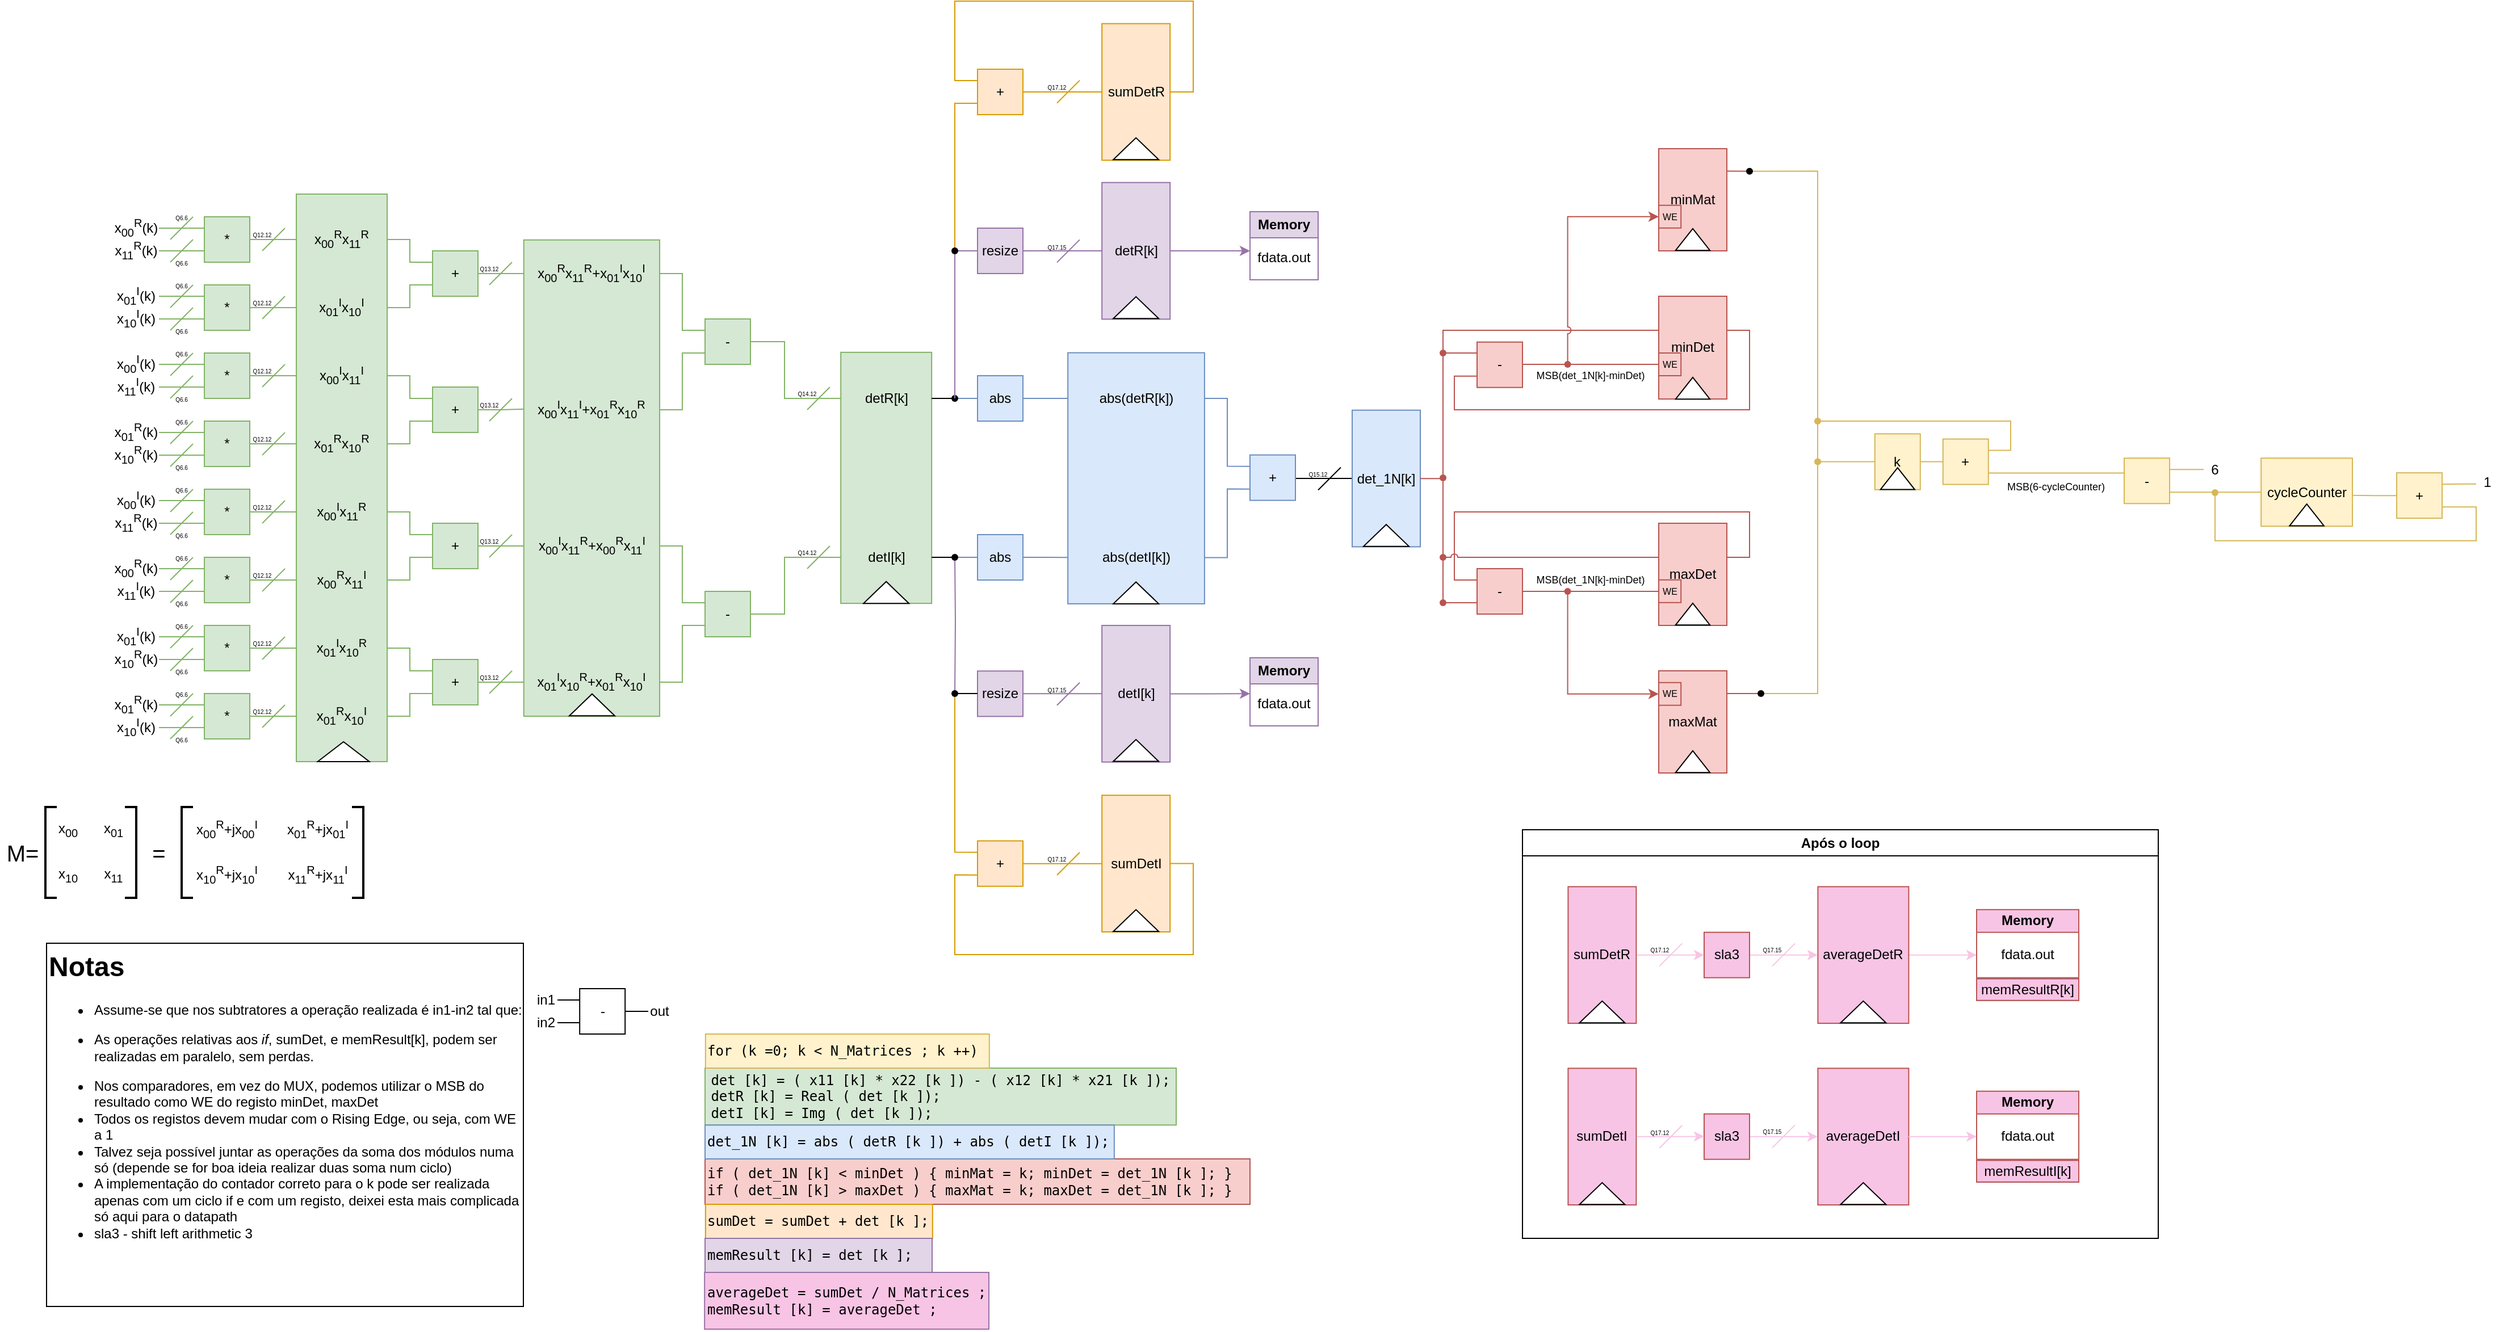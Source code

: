<mxfile version="24.7.17">
  <diagram name="Page-1" id="VPvtaMNpJZhvRJrZJaOK">
    <mxGraphModel dx="1211" dy="1913" grid="1" gridSize="10" guides="1" tooltips="1" connect="1" arrows="1" fold="1" page="1" pageScale="1" pageWidth="850" pageHeight="1100" math="0" shadow="0">
      <root>
        <mxCell id="0" />
        <mxCell id="1" parent="0" />
        <mxCell id="rDomsemBt22BLF_l0Lk8-1" value="" style="rounded=0;whiteSpace=wrap;html=1;rotation=90;fillColor=#d5e8d4;strokeColor=#82b366;" parent="1" vertex="1">
          <mxGeometry x="110" y="270" width="500" height="80" as="geometry" />
        </mxCell>
        <mxCell id="rDomsemBt22BLF_l0Lk8-19" style="edgeStyle=orthogonalEdgeStyle;rounded=0;orthogonalLoop=1;jettySize=auto;html=1;endArrow=none;endFill=0;fillColor=#d5e8d4;strokeColor=#82b366;" parent="1" source="rDomsemBt22BLF_l0Lk8-2" edge="1">
          <mxGeometry relative="1" as="geometry">
            <mxPoint x="320" y="100" as="targetPoint" />
          </mxGeometry>
        </mxCell>
        <mxCell id="rDomsemBt22BLF_l0Lk8-2" value="*" style="rounded=0;whiteSpace=wrap;html=1;fillColor=#d5e8d4;strokeColor=#82b366;" parent="1" vertex="1">
          <mxGeometry x="239" y="80" width="40" height="40" as="geometry" />
        </mxCell>
        <mxCell id="rDomsemBt22BLF_l0Lk8-17" style="edgeStyle=orthogonalEdgeStyle;rounded=0;orthogonalLoop=1;jettySize=auto;html=1;endArrow=none;endFill=0;fillColor=#d5e8d4;strokeColor=#82b366;" parent="1" source="rDomsemBt22BLF_l0Lk8-3" edge="1">
          <mxGeometry relative="1" as="geometry">
            <mxPoint x="320" y="160" as="targetPoint" />
          </mxGeometry>
        </mxCell>
        <mxCell id="rDomsemBt22BLF_l0Lk8-3" value="*" style="rounded=0;whiteSpace=wrap;html=1;fillColor=#d5e8d4;strokeColor=#82b366;" parent="1" vertex="1">
          <mxGeometry x="239" y="140" width="40" height="40" as="geometry" />
        </mxCell>
        <mxCell id="rDomsemBt22BLF_l0Lk8-4" value="*" style="rounded=0;whiteSpace=wrap;html=1;fillColor=#d5e8d4;strokeColor=#82b366;" parent="1" vertex="1">
          <mxGeometry x="239" y="200" width="40" height="40" as="geometry" />
        </mxCell>
        <mxCell id="rDomsemBt22BLF_l0Lk8-15" style="edgeStyle=orthogonalEdgeStyle;rounded=0;orthogonalLoop=1;jettySize=auto;html=1;endArrow=none;endFill=0;fillColor=#d5e8d4;strokeColor=#82b366;" parent="1" source="rDomsemBt22BLF_l0Lk8-5" edge="1">
          <mxGeometry relative="1" as="geometry">
            <mxPoint x="320" y="280" as="targetPoint" />
          </mxGeometry>
        </mxCell>
        <mxCell id="rDomsemBt22BLF_l0Lk8-5" value="*" style="rounded=0;whiteSpace=wrap;html=1;fillColor=#d5e8d4;strokeColor=#82b366;" parent="1" vertex="1">
          <mxGeometry x="239" y="260" width="40" height="40" as="geometry" />
        </mxCell>
        <mxCell id="rDomsemBt22BLF_l0Lk8-14" style="edgeStyle=orthogonalEdgeStyle;rounded=0;orthogonalLoop=1;jettySize=auto;html=1;endArrow=none;endFill=0;fillColor=#d5e8d4;strokeColor=#82b366;" parent="1" source="rDomsemBt22BLF_l0Lk8-6" edge="1">
          <mxGeometry relative="1" as="geometry">
            <mxPoint x="320" y="340" as="targetPoint" />
          </mxGeometry>
        </mxCell>
        <mxCell id="rDomsemBt22BLF_l0Lk8-6" value="*" style="rounded=0;whiteSpace=wrap;html=1;fillColor=#d5e8d4;strokeColor=#82b366;" parent="1" vertex="1">
          <mxGeometry x="239" y="320" width="40" height="40" as="geometry" />
        </mxCell>
        <mxCell id="rDomsemBt22BLF_l0Lk8-13" style="edgeStyle=orthogonalEdgeStyle;rounded=0;orthogonalLoop=1;jettySize=auto;html=1;endArrow=none;endFill=0;fillColor=#d5e8d4;strokeColor=#82b366;" parent="1" source="rDomsemBt22BLF_l0Lk8-7" edge="1">
          <mxGeometry relative="1" as="geometry">
            <mxPoint x="320" y="400" as="targetPoint" />
          </mxGeometry>
        </mxCell>
        <mxCell id="rDomsemBt22BLF_l0Lk8-7" value="*" style="rounded=0;whiteSpace=wrap;html=1;fillColor=#d5e8d4;strokeColor=#82b366;" parent="1" vertex="1">
          <mxGeometry x="239" y="380" width="40" height="40" as="geometry" />
        </mxCell>
        <mxCell id="rDomsemBt22BLF_l0Lk8-12" style="edgeStyle=orthogonalEdgeStyle;rounded=0;orthogonalLoop=1;jettySize=auto;html=1;endArrow=none;endFill=0;fillColor=#d5e8d4;strokeColor=#82b366;" parent="1" source="rDomsemBt22BLF_l0Lk8-8" edge="1">
          <mxGeometry relative="1" as="geometry">
            <mxPoint x="320" y="460" as="targetPoint" />
          </mxGeometry>
        </mxCell>
        <mxCell id="rDomsemBt22BLF_l0Lk8-8" value="*" style="rounded=0;whiteSpace=wrap;html=1;fillColor=#d5e8d4;strokeColor=#82b366;" parent="1" vertex="1">
          <mxGeometry x="239" y="440" width="40" height="40" as="geometry" />
        </mxCell>
        <mxCell id="rDomsemBt22BLF_l0Lk8-11" style="edgeStyle=orthogonalEdgeStyle;rounded=0;orthogonalLoop=1;jettySize=auto;html=1;endArrow=none;endFill=0;fillColor=#d5e8d4;strokeColor=#82b366;" parent="1" source="rDomsemBt22BLF_l0Lk8-9" edge="1">
          <mxGeometry relative="1" as="geometry">
            <mxPoint x="320" y="520" as="targetPoint" />
          </mxGeometry>
        </mxCell>
        <mxCell id="rDomsemBt22BLF_l0Lk8-9" value="*" style="rounded=0;whiteSpace=wrap;html=1;fillColor=#d5e8d4;strokeColor=#82b366;" parent="1" vertex="1">
          <mxGeometry x="239" y="500" width="40" height="40" as="geometry" />
        </mxCell>
        <mxCell id="rDomsemBt22BLF_l0Lk8-10" value="" style="triangle;whiteSpace=wrap;html=1;rotation=-90;" parent="1" vertex="1">
          <mxGeometry x="352.81" y="528.45" width="17.5" height="45.62" as="geometry" />
        </mxCell>
        <mxCell id="rDomsemBt22BLF_l0Lk8-16" style="edgeStyle=orthogonalEdgeStyle;rounded=0;orthogonalLoop=1;jettySize=auto;html=1;endArrow=none;endFill=0;fillColor=#d5e8d4;strokeColor=#82b366;" parent="1" source="rDomsemBt22BLF_l0Lk8-4" edge="1">
          <mxGeometry relative="1" as="geometry">
            <mxPoint x="320" y="220" as="targetPoint" />
          </mxGeometry>
        </mxCell>
        <mxCell id="rDomsemBt22BLF_l0Lk8-41" style="edgeStyle=orthogonalEdgeStyle;rounded=0;orthogonalLoop=1;jettySize=auto;html=1;entryX=0;entryY=0.25;entryDx=0;entryDy=0;endArrow=none;endFill=0;fillColor=#d5e8d4;strokeColor=#82b366;" parent="1" source="rDomsemBt22BLF_l0Lk8-37" target="rDomsemBt22BLF_l0Lk8-2" edge="1">
          <mxGeometry relative="1" as="geometry" />
        </mxCell>
        <mxCell id="rDomsemBt22BLF_l0Lk8-37" value="x&lt;sub&gt;00&lt;/sub&gt;&lt;sup&gt;R&lt;/sup&gt;(k)" style="text;html=1;align=center;verticalAlign=middle;whiteSpace=wrap;rounded=0;" parent="1" vertex="1">
          <mxGeometry x="159" y="80" width="40" height="20" as="geometry" />
        </mxCell>
        <mxCell id="rDomsemBt22BLF_l0Lk8-43" style="edgeStyle=orthogonalEdgeStyle;rounded=0;orthogonalLoop=1;jettySize=auto;html=1;entryX=0;entryY=0.25;entryDx=0;entryDy=0;endArrow=none;endFill=0;fillColor=#d5e8d4;strokeColor=#82b366;" parent="1" source="rDomsemBt22BLF_l0Lk8-38" target="rDomsemBt22BLF_l0Lk8-3" edge="1">
          <mxGeometry relative="1" as="geometry" />
        </mxCell>
        <mxCell id="rDomsemBt22BLF_l0Lk8-38" value="x&lt;sub&gt;01&lt;/sub&gt;&lt;sup&gt;I&lt;/sup&gt;(k)" style="text;html=1;align=center;verticalAlign=middle;whiteSpace=wrap;rounded=0;" parent="1" vertex="1">
          <mxGeometry x="159" y="140" width="40" height="20" as="geometry" />
        </mxCell>
        <mxCell id="rDomsemBt22BLF_l0Lk8-42" style="edgeStyle=orthogonalEdgeStyle;rounded=0;orthogonalLoop=1;jettySize=auto;html=1;entryX=0;entryY=0.75;entryDx=0;entryDy=0;endArrow=none;endFill=0;fillColor=#d5e8d4;strokeColor=#82b366;" parent="1" source="rDomsemBt22BLF_l0Lk8-39" target="rDomsemBt22BLF_l0Lk8-2" edge="1">
          <mxGeometry relative="1" as="geometry" />
        </mxCell>
        <mxCell id="rDomsemBt22BLF_l0Lk8-39" value="x&lt;sub&gt;11&lt;/sub&gt;&lt;sup&gt;R&lt;/sup&gt;(k)" style="text;html=1;align=center;verticalAlign=middle;whiteSpace=wrap;rounded=0;" parent="1" vertex="1">
          <mxGeometry x="159" y="100" width="40" height="20" as="geometry" />
        </mxCell>
        <mxCell id="rDomsemBt22BLF_l0Lk8-44" style="edgeStyle=orthogonalEdgeStyle;rounded=0;orthogonalLoop=1;jettySize=auto;html=1;entryX=0;entryY=0.75;entryDx=0;entryDy=0;endArrow=none;endFill=0;fillColor=#d5e8d4;strokeColor=#82b366;" parent="1" source="rDomsemBt22BLF_l0Lk8-40" target="rDomsemBt22BLF_l0Lk8-3" edge="1">
          <mxGeometry relative="1" as="geometry" />
        </mxCell>
        <mxCell id="rDomsemBt22BLF_l0Lk8-40" value="x&lt;sub&gt;10&lt;/sub&gt;&lt;sup&gt;I&lt;/sup&gt;(k)" style="text;html=1;align=center;verticalAlign=middle;whiteSpace=wrap;rounded=0;" parent="1" vertex="1">
          <mxGeometry x="159" y="160" width="40" height="20" as="geometry" />
        </mxCell>
        <mxCell id="rDomsemBt22BLF_l0Lk8-57" style="edgeStyle=orthogonalEdgeStyle;rounded=0;orthogonalLoop=1;jettySize=auto;html=1;entryX=0;entryY=0.25;entryDx=0;entryDy=0;endArrow=none;endFill=0;fillColor=#d5e8d4;strokeColor=#82b366;" parent="1" source="rDomsemBt22BLF_l0Lk8-45" target="rDomsemBt22BLF_l0Lk8-4" edge="1">
          <mxGeometry relative="1" as="geometry" />
        </mxCell>
        <mxCell id="rDomsemBt22BLF_l0Lk8-45" value="x&lt;sub&gt;00&lt;/sub&gt;&lt;sup&gt;I&lt;/sup&gt;(k)" style="text;html=1;align=center;verticalAlign=middle;whiteSpace=wrap;rounded=0;" parent="1" vertex="1">
          <mxGeometry x="159" y="200" width="40" height="20" as="geometry" />
        </mxCell>
        <mxCell id="rDomsemBt22BLF_l0Lk8-58" style="edgeStyle=orthogonalEdgeStyle;rounded=0;orthogonalLoop=1;jettySize=auto;html=1;entryX=0;entryY=0.75;entryDx=0;entryDy=0;endArrow=none;endFill=0;fillColor=#d5e8d4;strokeColor=#82b366;" parent="1" source="rDomsemBt22BLF_l0Lk8-46" target="rDomsemBt22BLF_l0Lk8-4" edge="1">
          <mxGeometry relative="1" as="geometry" />
        </mxCell>
        <mxCell id="rDomsemBt22BLF_l0Lk8-46" value="x&lt;sub&gt;11&lt;/sub&gt;&lt;sup&gt;I&lt;/sup&gt;(k)" style="text;html=1;align=center;verticalAlign=middle;whiteSpace=wrap;rounded=0;" parent="1" vertex="1">
          <mxGeometry x="159" y="220" width="40" height="20" as="geometry" />
        </mxCell>
        <mxCell id="rDomsemBt22BLF_l0Lk8-59" style="edgeStyle=orthogonalEdgeStyle;rounded=0;orthogonalLoop=1;jettySize=auto;html=1;entryX=0;entryY=0.25;entryDx=0;entryDy=0;endArrow=none;endFill=0;fillColor=#d5e8d4;strokeColor=#82b366;" parent="1" source="rDomsemBt22BLF_l0Lk8-47" target="rDomsemBt22BLF_l0Lk8-5" edge="1">
          <mxGeometry relative="1" as="geometry" />
        </mxCell>
        <mxCell id="rDomsemBt22BLF_l0Lk8-47" value="x&lt;sub&gt;01&lt;/sub&gt;&lt;sup&gt;R&lt;/sup&gt;(k)" style="text;html=1;align=center;verticalAlign=middle;whiteSpace=wrap;rounded=0;" parent="1" vertex="1">
          <mxGeometry x="159" y="260" width="40" height="20" as="geometry" />
        </mxCell>
        <mxCell id="rDomsemBt22BLF_l0Lk8-60" style="edgeStyle=orthogonalEdgeStyle;rounded=0;orthogonalLoop=1;jettySize=auto;html=1;entryX=0;entryY=0.75;entryDx=0;entryDy=0;endArrow=none;endFill=0;fillColor=#d5e8d4;strokeColor=#82b366;" parent="1" source="rDomsemBt22BLF_l0Lk8-48" target="rDomsemBt22BLF_l0Lk8-5" edge="1">
          <mxGeometry relative="1" as="geometry" />
        </mxCell>
        <mxCell id="rDomsemBt22BLF_l0Lk8-48" value="x&lt;sub&gt;10&lt;/sub&gt;&lt;sup&gt;R&lt;/sup&gt;(k)" style="text;html=1;align=center;verticalAlign=middle;whiteSpace=wrap;rounded=0;" parent="1" vertex="1">
          <mxGeometry x="159" y="280" width="40" height="20" as="geometry" />
        </mxCell>
        <mxCell id="rDomsemBt22BLF_l0Lk8-61" style="edgeStyle=orthogonalEdgeStyle;rounded=0;orthogonalLoop=1;jettySize=auto;html=1;entryX=0;entryY=0.25;entryDx=0;entryDy=0;endArrow=none;endFill=0;fillColor=#d5e8d4;strokeColor=#82b366;" parent="1" source="rDomsemBt22BLF_l0Lk8-49" target="rDomsemBt22BLF_l0Lk8-6" edge="1">
          <mxGeometry relative="1" as="geometry" />
        </mxCell>
        <mxCell id="rDomsemBt22BLF_l0Lk8-49" value="x&lt;sub&gt;00&lt;/sub&gt;&lt;sup&gt;I&lt;/sup&gt;(k)" style="text;html=1;align=center;verticalAlign=middle;whiteSpace=wrap;rounded=0;" parent="1" vertex="1">
          <mxGeometry x="159" y="320" width="40" height="20" as="geometry" />
        </mxCell>
        <mxCell id="rDomsemBt22BLF_l0Lk8-63" style="edgeStyle=orthogonalEdgeStyle;rounded=0;orthogonalLoop=1;jettySize=auto;html=1;entryX=0;entryY=0.25;entryDx=0;entryDy=0;endArrow=none;endFill=0;fillColor=#d5e8d4;strokeColor=#82b366;" parent="1" source="rDomsemBt22BLF_l0Lk8-50" target="rDomsemBt22BLF_l0Lk8-7" edge="1">
          <mxGeometry relative="1" as="geometry" />
        </mxCell>
        <mxCell id="rDomsemBt22BLF_l0Lk8-50" value="x&lt;sub&gt;00&lt;/sub&gt;&lt;sup&gt;R&lt;/sup&gt;(k)" style="text;html=1;align=center;verticalAlign=middle;whiteSpace=wrap;rounded=0;" parent="1" vertex="1">
          <mxGeometry x="159" y="380" width="40" height="20" as="geometry" />
        </mxCell>
        <mxCell id="rDomsemBt22BLF_l0Lk8-62" style="edgeStyle=orthogonalEdgeStyle;rounded=0;orthogonalLoop=1;jettySize=auto;html=1;entryX=0;entryY=0.75;entryDx=0;entryDy=0;endArrow=none;endFill=0;fillColor=#d5e8d4;strokeColor=#82b366;" parent="1" source="rDomsemBt22BLF_l0Lk8-51" target="rDomsemBt22BLF_l0Lk8-6" edge="1">
          <mxGeometry relative="1" as="geometry" />
        </mxCell>
        <mxCell id="rDomsemBt22BLF_l0Lk8-51" value="x&lt;sub&gt;11&lt;/sub&gt;&lt;sup&gt;R&lt;/sup&gt;(k)" style="text;html=1;align=center;verticalAlign=middle;whiteSpace=wrap;rounded=0;" parent="1" vertex="1">
          <mxGeometry x="159" y="340" width="40" height="20" as="geometry" />
        </mxCell>
        <mxCell id="rDomsemBt22BLF_l0Lk8-64" style="edgeStyle=orthogonalEdgeStyle;rounded=0;orthogonalLoop=1;jettySize=auto;html=1;entryX=0;entryY=0.75;entryDx=0;entryDy=0;endArrow=none;endFill=0;fillColor=#d5e8d4;strokeColor=#82b366;" parent="1" source="rDomsemBt22BLF_l0Lk8-52" target="rDomsemBt22BLF_l0Lk8-7" edge="1">
          <mxGeometry relative="1" as="geometry" />
        </mxCell>
        <mxCell id="rDomsemBt22BLF_l0Lk8-52" value="x&lt;sub&gt;11&lt;/sub&gt;&lt;sup&gt;I&lt;/sup&gt;(k)" style="text;html=1;align=center;verticalAlign=middle;whiteSpace=wrap;rounded=0;" parent="1" vertex="1">
          <mxGeometry x="159" y="400" width="40" height="20" as="geometry" />
        </mxCell>
        <mxCell id="rDomsemBt22BLF_l0Lk8-66" style="edgeStyle=orthogonalEdgeStyle;rounded=0;orthogonalLoop=1;jettySize=auto;html=1;entryX=0;entryY=0.25;entryDx=0;entryDy=0;endArrow=none;endFill=0;fillColor=#d5e8d4;strokeColor=#82b366;" parent="1" source="rDomsemBt22BLF_l0Lk8-53" target="rDomsemBt22BLF_l0Lk8-8" edge="1">
          <mxGeometry relative="1" as="geometry" />
        </mxCell>
        <mxCell id="rDomsemBt22BLF_l0Lk8-53" value="x&lt;sub&gt;01&lt;/sub&gt;&lt;sup&gt;I&lt;/sup&gt;(k)" style="text;html=1;align=center;verticalAlign=middle;whiteSpace=wrap;rounded=0;" parent="1" vertex="1">
          <mxGeometry x="159" y="440" width="40" height="20" as="geometry" />
        </mxCell>
        <mxCell id="rDomsemBt22BLF_l0Lk8-67" style="edgeStyle=orthogonalEdgeStyle;rounded=0;orthogonalLoop=1;jettySize=auto;html=1;entryX=0;entryY=0.75;entryDx=0;entryDy=0;endArrow=none;endFill=0;fillColor=#d5e8d4;strokeColor=#82b366;" parent="1" source="rDomsemBt22BLF_l0Lk8-54" target="rDomsemBt22BLF_l0Lk8-8" edge="1">
          <mxGeometry relative="1" as="geometry" />
        </mxCell>
        <mxCell id="rDomsemBt22BLF_l0Lk8-54" value="x&lt;sub&gt;10&lt;/sub&gt;&lt;sup&gt;R&lt;/sup&gt;(k)" style="text;html=1;align=center;verticalAlign=middle;whiteSpace=wrap;rounded=0;" parent="1" vertex="1">
          <mxGeometry x="159" y="460" width="40" height="20" as="geometry" />
        </mxCell>
        <mxCell id="rDomsemBt22BLF_l0Lk8-68" style="edgeStyle=orthogonalEdgeStyle;rounded=0;orthogonalLoop=1;jettySize=auto;html=1;entryX=0;entryY=0.25;entryDx=0;entryDy=0;endArrow=none;endFill=0;fillColor=#d5e8d4;strokeColor=#82b366;" parent="1" source="rDomsemBt22BLF_l0Lk8-55" target="rDomsemBt22BLF_l0Lk8-9" edge="1">
          <mxGeometry relative="1" as="geometry" />
        </mxCell>
        <mxCell id="rDomsemBt22BLF_l0Lk8-55" value="x&lt;sub&gt;01&lt;/sub&gt;&lt;sup&gt;R&lt;/sup&gt;(k)" style="text;html=1;align=center;verticalAlign=middle;whiteSpace=wrap;rounded=0;" parent="1" vertex="1">
          <mxGeometry x="159" y="500" width="40" height="20" as="geometry" />
        </mxCell>
        <mxCell id="rDomsemBt22BLF_l0Lk8-69" style="edgeStyle=orthogonalEdgeStyle;rounded=0;orthogonalLoop=1;jettySize=auto;html=1;entryX=0;entryY=0.75;entryDx=0;entryDy=0;endArrow=none;endFill=0;fillColor=#d5e8d4;strokeColor=#82b366;" parent="1" source="rDomsemBt22BLF_l0Lk8-56" target="rDomsemBt22BLF_l0Lk8-9" edge="1">
          <mxGeometry relative="1" as="geometry" />
        </mxCell>
        <mxCell id="rDomsemBt22BLF_l0Lk8-56" value="x&lt;sub&gt;10&lt;/sub&gt;&lt;sup&gt;I&lt;/sup&gt;(k)" style="text;html=1;align=center;verticalAlign=middle;whiteSpace=wrap;rounded=0;" parent="1" vertex="1">
          <mxGeometry x="159" y="520" width="40" height="20" as="geometry" />
        </mxCell>
        <mxCell id="rDomsemBt22BLF_l0Lk8-73" value="" style="endArrow=none;html=1;rounded=0;fillColor=#d5e8d4;strokeColor=#82b366;" parent="1" edge="1">
          <mxGeometry width="50" height="50" relative="1" as="geometry">
            <mxPoint x="209" y="100" as="sourcePoint" />
            <mxPoint x="229" y="80" as="targetPoint" />
          </mxGeometry>
        </mxCell>
        <mxCell id="rDomsemBt22BLF_l0Lk8-74" value="" style="endArrow=none;html=1;rounded=0;fillColor=#d5e8d4;strokeColor=#82b366;" parent="1" edge="1">
          <mxGeometry width="50" height="50" relative="1" as="geometry">
            <mxPoint x="209" y="120" as="sourcePoint" />
            <mxPoint x="229" y="100" as="targetPoint" />
          </mxGeometry>
        </mxCell>
        <mxCell id="rDomsemBt22BLF_l0Lk8-77" value="Q6.6" style="text;html=1;align=center;verticalAlign=middle;whiteSpace=wrap;rounded=0;fontSize=5;" parent="1" vertex="1">
          <mxGeometry x="209" y="70" width="20" height="20" as="geometry" />
        </mxCell>
        <mxCell id="rDomsemBt22BLF_l0Lk8-78" value="Q6.6" style="text;html=1;align=center;verticalAlign=middle;whiteSpace=wrap;rounded=0;fontSize=5;" parent="1" vertex="1">
          <mxGeometry x="209" y="110" width="20" height="20" as="geometry" />
        </mxCell>
        <mxCell id="rDomsemBt22BLF_l0Lk8-79" value="" style="endArrow=none;html=1;rounded=0;fillColor=#d5e8d4;strokeColor=#82b366;" parent="1" edge="1">
          <mxGeometry width="50" height="50" relative="1" as="geometry">
            <mxPoint x="209" y="160" as="sourcePoint" />
            <mxPoint x="229" y="140" as="targetPoint" />
          </mxGeometry>
        </mxCell>
        <mxCell id="rDomsemBt22BLF_l0Lk8-80" value="" style="endArrow=none;html=1;rounded=0;fillColor=#d5e8d4;strokeColor=#82b366;" parent="1" edge="1">
          <mxGeometry width="50" height="50" relative="1" as="geometry">
            <mxPoint x="209" y="180" as="sourcePoint" />
            <mxPoint x="229" y="160" as="targetPoint" />
          </mxGeometry>
        </mxCell>
        <mxCell id="rDomsemBt22BLF_l0Lk8-81" value="Q6.6" style="text;html=1;align=center;verticalAlign=middle;whiteSpace=wrap;rounded=0;fontSize=5;" parent="1" vertex="1">
          <mxGeometry x="209" y="130" width="20" height="20" as="geometry" />
        </mxCell>
        <mxCell id="rDomsemBt22BLF_l0Lk8-82" value="Q6.6" style="text;html=1;align=center;verticalAlign=middle;whiteSpace=wrap;rounded=0;fontSize=5;" parent="1" vertex="1">
          <mxGeometry x="209" y="170" width="20" height="20" as="geometry" />
        </mxCell>
        <mxCell id="rDomsemBt22BLF_l0Lk8-83" value="" style="endArrow=none;html=1;rounded=0;fillColor=#d5e8d4;strokeColor=#82b366;" parent="1" edge="1">
          <mxGeometry width="50" height="50" relative="1" as="geometry">
            <mxPoint x="209" y="220" as="sourcePoint" />
            <mxPoint x="229" y="200" as="targetPoint" />
          </mxGeometry>
        </mxCell>
        <mxCell id="rDomsemBt22BLF_l0Lk8-84" value="" style="endArrow=none;html=1;rounded=0;fillColor=#d5e8d4;strokeColor=#82b366;" parent="1" edge="1">
          <mxGeometry width="50" height="50" relative="1" as="geometry">
            <mxPoint x="209" y="240" as="sourcePoint" />
            <mxPoint x="229" y="220" as="targetPoint" />
          </mxGeometry>
        </mxCell>
        <mxCell id="rDomsemBt22BLF_l0Lk8-85" value="Q6.6" style="text;html=1;align=center;verticalAlign=middle;whiteSpace=wrap;rounded=0;fontSize=5;" parent="1" vertex="1">
          <mxGeometry x="209" y="190" width="20" height="20" as="geometry" />
        </mxCell>
        <mxCell id="rDomsemBt22BLF_l0Lk8-86" value="Q6.6" style="text;html=1;align=center;verticalAlign=middle;whiteSpace=wrap;rounded=0;fontSize=5;" parent="1" vertex="1">
          <mxGeometry x="209" y="230" width="20" height="20" as="geometry" />
        </mxCell>
        <mxCell id="rDomsemBt22BLF_l0Lk8-87" value="" style="endArrow=none;html=1;rounded=0;fillColor=#d5e8d4;strokeColor=#82b366;" parent="1" edge="1">
          <mxGeometry width="50" height="50" relative="1" as="geometry">
            <mxPoint x="209" y="280" as="sourcePoint" />
            <mxPoint x="229" y="260" as="targetPoint" />
          </mxGeometry>
        </mxCell>
        <mxCell id="rDomsemBt22BLF_l0Lk8-88" value="" style="endArrow=none;html=1;rounded=0;fillColor=#d5e8d4;strokeColor=#82b366;" parent="1" edge="1">
          <mxGeometry width="50" height="50" relative="1" as="geometry">
            <mxPoint x="209" y="300" as="sourcePoint" />
            <mxPoint x="229" y="280" as="targetPoint" />
          </mxGeometry>
        </mxCell>
        <mxCell id="rDomsemBt22BLF_l0Lk8-89" value="Q6.6" style="text;html=1;align=center;verticalAlign=middle;whiteSpace=wrap;rounded=0;fontSize=5;" parent="1" vertex="1">
          <mxGeometry x="209" y="250" width="20" height="20" as="geometry" />
        </mxCell>
        <mxCell id="rDomsemBt22BLF_l0Lk8-90" value="Q6.6" style="text;html=1;align=center;verticalAlign=middle;whiteSpace=wrap;rounded=0;fontSize=5;" parent="1" vertex="1">
          <mxGeometry x="209" y="290" width="20" height="20" as="geometry" />
        </mxCell>
        <mxCell id="rDomsemBt22BLF_l0Lk8-91" value="" style="endArrow=none;html=1;rounded=0;fillColor=#d5e8d4;strokeColor=#82b366;" parent="1" edge="1">
          <mxGeometry width="50" height="50" relative="1" as="geometry">
            <mxPoint x="209" y="340" as="sourcePoint" />
            <mxPoint x="229" y="320" as="targetPoint" />
          </mxGeometry>
        </mxCell>
        <mxCell id="rDomsemBt22BLF_l0Lk8-92" value="" style="endArrow=none;html=1;rounded=0;fillColor=#d5e8d4;strokeColor=#82b366;" parent="1" edge="1">
          <mxGeometry width="50" height="50" relative="1" as="geometry">
            <mxPoint x="209" y="360" as="sourcePoint" />
            <mxPoint x="229" y="340" as="targetPoint" />
          </mxGeometry>
        </mxCell>
        <mxCell id="rDomsemBt22BLF_l0Lk8-93" value="Q6.6" style="text;html=1;align=center;verticalAlign=middle;whiteSpace=wrap;rounded=0;fontSize=5;" parent="1" vertex="1">
          <mxGeometry x="209" y="310" width="20" height="20" as="geometry" />
        </mxCell>
        <mxCell id="rDomsemBt22BLF_l0Lk8-94" value="Q6.6" style="text;html=1;align=center;verticalAlign=middle;whiteSpace=wrap;rounded=0;fontSize=5;" parent="1" vertex="1">
          <mxGeometry x="209" y="350" width="20" height="20" as="geometry" />
        </mxCell>
        <mxCell id="rDomsemBt22BLF_l0Lk8-95" value="" style="endArrow=none;html=1;rounded=0;fillColor=#d5e8d4;strokeColor=#82b366;" parent="1" edge="1">
          <mxGeometry width="50" height="50" relative="1" as="geometry">
            <mxPoint x="209" y="400" as="sourcePoint" />
            <mxPoint x="229" y="380" as="targetPoint" />
          </mxGeometry>
        </mxCell>
        <mxCell id="rDomsemBt22BLF_l0Lk8-96" value="" style="endArrow=none;html=1;rounded=0;fillColor=#d5e8d4;strokeColor=#82b366;" parent="1" edge="1">
          <mxGeometry width="50" height="50" relative="1" as="geometry">
            <mxPoint x="209" y="420" as="sourcePoint" />
            <mxPoint x="229" y="400" as="targetPoint" />
          </mxGeometry>
        </mxCell>
        <mxCell id="rDomsemBt22BLF_l0Lk8-97" value="Q6.6" style="text;html=1;align=center;verticalAlign=middle;whiteSpace=wrap;rounded=0;fontSize=5;" parent="1" vertex="1">
          <mxGeometry x="209" y="370" width="20" height="20" as="geometry" />
        </mxCell>
        <mxCell id="rDomsemBt22BLF_l0Lk8-98" value="Q6.6" style="text;html=1;align=center;verticalAlign=middle;whiteSpace=wrap;rounded=0;fontSize=5;" parent="1" vertex="1">
          <mxGeometry x="209" y="410" width="20" height="20" as="geometry" />
        </mxCell>
        <mxCell id="rDomsemBt22BLF_l0Lk8-99" value="" style="endArrow=none;html=1;rounded=0;fillColor=#d5e8d4;strokeColor=#82b366;" parent="1" edge="1">
          <mxGeometry width="50" height="50" relative="1" as="geometry">
            <mxPoint x="209" y="460" as="sourcePoint" />
            <mxPoint x="229" y="440" as="targetPoint" />
          </mxGeometry>
        </mxCell>
        <mxCell id="rDomsemBt22BLF_l0Lk8-100" value="" style="endArrow=none;html=1;rounded=0;fillColor=#d5e8d4;strokeColor=#82b366;" parent="1" edge="1">
          <mxGeometry width="50" height="50" relative="1" as="geometry">
            <mxPoint x="209" y="480" as="sourcePoint" />
            <mxPoint x="229" y="460" as="targetPoint" />
          </mxGeometry>
        </mxCell>
        <mxCell id="rDomsemBt22BLF_l0Lk8-101" value="Q6.6" style="text;html=1;align=center;verticalAlign=middle;whiteSpace=wrap;rounded=0;fontSize=5;" parent="1" vertex="1">
          <mxGeometry x="209" y="430" width="20" height="20" as="geometry" />
        </mxCell>
        <mxCell id="rDomsemBt22BLF_l0Lk8-102" value="Q6.6" style="text;html=1;align=center;verticalAlign=middle;whiteSpace=wrap;rounded=0;fontSize=5;" parent="1" vertex="1">
          <mxGeometry x="209" y="470" width="20" height="20" as="geometry" />
        </mxCell>
        <mxCell id="rDomsemBt22BLF_l0Lk8-103" value="" style="endArrow=none;html=1;rounded=0;fillColor=#d5e8d4;strokeColor=#82b366;" parent="1" edge="1">
          <mxGeometry width="50" height="50" relative="1" as="geometry">
            <mxPoint x="209" y="520" as="sourcePoint" />
            <mxPoint x="229" y="500" as="targetPoint" />
          </mxGeometry>
        </mxCell>
        <mxCell id="rDomsemBt22BLF_l0Lk8-104" value="" style="endArrow=none;html=1;rounded=0;fillColor=#d5e8d4;strokeColor=#82b366;" parent="1" edge="1">
          <mxGeometry width="50" height="50" relative="1" as="geometry">
            <mxPoint x="209" y="540" as="sourcePoint" />
            <mxPoint x="229" y="520" as="targetPoint" />
          </mxGeometry>
        </mxCell>
        <mxCell id="rDomsemBt22BLF_l0Lk8-105" value="Q6.6" style="text;html=1;align=center;verticalAlign=middle;whiteSpace=wrap;rounded=0;fontSize=5;" parent="1" vertex="1">
          <mxGeometry x="209" y="490" width="20" height="20" as="geometry" />
        </mxCell>
        <mxCell id="rDomsemBt22BLF_l0Lk8-106" value="Q6.6" style="text;html=1;align=center;verticalAlign=middle;whiteSpace=wrap;rounded=0;fontSize=5;" parent="1" vertex="1">
          <mxGeometry x="209" y="530" width="20" height="20" as="geometry" />
        </mxCell>
        <mxCell id="rDomsemBt22BLF_l0Lk8-107" value="" style="endArrow=none;html=1;rounded=0;fillColor=#d5e8d4;strokeColor=#82b366;" parent="1" edge="1">
          <mxGeometry width="50" height="50" relative="1" as="geometry">
            <mxPoint x="290" y="110" as="sourcePoint" />
            <mxPoint x="310" y="90" as="targetPoint" />
          </mxGeometry>
        </mxCell>
        <mxCell id="rDomsemBt22BLF_l0Lk8-108" value="Q12.12" style="text;html=1;align=center;verticalAlign=middle;whiteSpace=wrap;rounded=0;fontSize=5;" parent="1" vertex="1">
          <mxGeometry x="280" y="90" width="20" height="10" as="geometry" />
        </mxCell>
        <mxCell id="rDomsemBt22BLF_l0Lk8-110" value="" style="endArrow=none;html=1;rounded=0;fillColor=#d5e8d4;strokeColor=#82b366;" parent="1" edge="1">
          <mxGeometry width="50" height="50" relative="1" as="geometry">
            <mxPoint x="290" y="170" as="sourcePoint" />
            <mxPoint x="310" y="150" as="targetPoint" />
          </mxGeometry>
        </mxCell>
        <mxCell id="rDomsemBt22BLF_l0Lk8-111" value="Q12.12" style="text;html=1;align=center;verticalAlign=middle;whiteSpace=wrap;rounded=0;fontSize=5;" parent="1" vertex="1">
          <mxGeometry x="280" y="150" width="20" height="10" as="geometry" />
        </mxCell>
        <mxCell id="rDomsemBt22BLF_l0Lk8-112" value="" style="endArrow=none;html=1;rounded=0;fillColor=#d5e8d4;strokeColor=#82b366;" parent="1" edge="1">
          <mxGeometry width="50" height="50" relative="1" as="geometry">
            <mxPoint x="290" y="230" as="sourcePoint" />
            <mxPoint x="310" y="210" as="targetPoint" />
          </mxGeometry>
        </mxCell>
        <mxCell id="rDomsemBt22BLF_l0Lk8-113" value="Q12.12" style="text;html=1;align=center;verticalAlign=middle;whiteSpace=wrap;rounded=0;fontSize=5;" parent="1" vertex="1">
          <mxGeometry x="280" y="210" width="20" height="10" as="geometry" />
        </mxCell>
        <mxCell id="rDomsemBt22BLF_l0Lk8-114" value="" style="endArrow=none;html=1;rounded=0;fillColor=#d5e8d4;strokeColor=#82b366;" parent="1" edge="1">
          <mxGeometry width="50" height="50" relative="1" as="geometry">
            <mxPoint x="290" y="290" as="sourcePoint" />
            <mxPoint x="310" y="270" as="targetPoint" />
          </mxGeometry>
        </mxCell>
        <mxCell id="rDomsemBt22BLF_l0Lk8-115" value="Q12.12" style="text;html=1;align=center;verticalAlign=middle;whiteSpace=wrap;rounded=0;fontSize=5;" parent="1" vertex="1">
          <mxGeometry x="280" y="270" width="20" height="10" as="geometry" />
        </mxCell>
        <mxCell id="rDomsemBt22BLF_l0Lk8-116" value="" style="endArrow=none;html=1;rounded=0;fillColor=#d5e8d4;strokeColor=#82b366;" parent="1" edge="1">
          <mxGeometry width="50" height="50" relative="1" as="geometry">
            <mxPoint x="290" y="350" as="sourcePoint" />
            <mxPoint x="310" y="330" as="targetPoint" />
          </mxGeometry>
        </mxCell>
        <mxCell id="rDomsemBt22BLF_l0Lk8-117" value="Q12.12" style="text;html=1;align=center;verticalAlign=middle;whiteSpace=wrap;rounded=0;fontSize=5;" parent="1" vertex="1">
          <mxGeometry x="280" y="330" width="20" height="10" as="geometry" />
        </mxCell>
        <mxCell id="rDomsemBt22BLF_l0Lk8-118" value="" style="endArrow=none;html=1;rounded=0;fillColor=#d5e8d4;strokeColor=#82b366;" parent="1" edge="1">
          <mxGeometry width="50" height="50" relative="1" as="geometry">
            <mxPoint x="290" y="410" as="sourcePoint" />
            <mxPoint x="310" y="390" as="targetPoint" />
          </mxGeometry>
        </mxCell>
        <mxCell id="rDomsemBt22BLF_l0Lk8-119" value="Q12.12" style="text;html=1;align=center;verticalAlign=middle;whiteSpace=wrap;rounded=0;fontSize=5;" parent="1" vertex="1">
          <mxGeometry x="280" y="390" width="20" height="10" as="geometry" />
        </mxCell>
        <mxCell id="rDomsemBt22BLF_l0Lk8-120" value="" style="endArrow=none;html=1;rounded=0;fillColor=#d5e8d4;strokeColor=#82b366;" parent="1" edge="1">
          <mxGeometry width="50" height="50" relative="1" as="geometry">
            <mxPoint x="290" y="470" as="sourcePoint" />
            <mxPoint x="310" y="450" as="targetPoint" />
          </mxGeometry>
        </mxCell>
        <mxCell id="rDomsemBt22BLF_l0Lk8-121" value="Q12.12" style="text;html=1;align=center;verticalAlign=middle;whiteSpace=wrap;rounded=0;fontSize=5;" parent="1" vertex="1">
          <mxGeometry x="280" y="450" width="20" height="10" as="geometry" />
        </mxCell>
        <mxCell id="rDomsemBt22BLF_l0Lk8-122" value="" style="endArrow=none;html=1;rounded=0;fillColor=#d5e8d4;strokeColor=#82b366;" parent="1" edge="1">
          <mxGeometry width="50" height="50" relative="1" as="geometry">
            <mxPoint x="290" y="530" as="sourcePoint" />
            <mxPoint x="310" y="510" as="targetPoint" />
          </mxGeometry>
        </mxCell>
        <mxCell id="rDomsemBt22BLF_l0Lk8-123" value="Q12.12" style="text;html=1;align=center;verticalAlign=middle;whiteSpace=wrap;rounded=0;fontSize=5;" parent="1" vertex="1">
          <mxGeometry x="280" y="510" width="20" height="10" as="geometry" />
        </mxCell>
        <mxCell id="rDomsemBt22BLF_l0Lk8-146" style="edgeStyle=orthogonalEdgeStyle;rounded=0;orthogonalLoop=1;jettySize=auto;html=1;entryX=0;entryY=0.25;entryDx=0;entryDy=0;endArrow=none;endFill=0;fillColor=#d5e8d4;strokeColor=#82b366;" parent="1" source="rDomsemBt22BLF_l0Lk8-125" target="rDomsemBt22BLF_l0Lk8-135" edge="1">
          <mxGeometry relative="1" as="geometry" />
        </mxCell>
        <mxCell id="rDomsemBt22BLF_l0Lk8-125" value="x&lt;sub&gt;00&lt;/sub&gt;&lt;sup&gt;R&lt;/sup&gt;x&lt;sub&gt;11&lt;/sub&gt;&lt;sup&gt;R&lt;/sup&gt;" style="text;html=1;align=center;verticalAlign=middle;whiteSpace=wrap;rounded=0;" parent="1" vertex="1">
          <mxGeometry x="320" y="90" width="80" height="20" as="geometry" />
        </mxCell>
        <mxCell id="rDomsemBt22BLF_l0Lk8-147" style="edgeStyle=orthogonalEdgeStyle;rounded=0;orthogonalLoop=1;jettySize=auto;html=1;entryX=0;entryY=0.75;entryDx=0;entryDy=0;endArrow=none;endFill=0;fillColor=#d5e8d4;strokeColor=#82b366;" parent="1" source="rDomsemBt22BLF_l0Lk8-127" target="rDomsemBt22BLF_l0Lk8-135" edge="1">
          <mxGeometry relative="1" as="geometry" />
        </mxCell>
        <mxCell id="rDomsemBt22BLF_l0Lk8-127" value="x&lt;sub&gt;01&lt;/sub&gt;&lt;sup&gt;I&lt;/sup&gt;x&lt;sub&gt;10&lt;/sub&gt;&lt;sup&gt;I&lt;/sup&gt;" style="text;html=1;align=center;verticalAlign=middle;whiteSpace=wrap;rounded=0;" parent="1" vertex="1">
          <mxGeometry x="320" y="150" width="80" height="20" as="geometry" />
        </mxCell>
        <mxCell id="rDomsemBt22BLF_l0Lk8-148" style="edgeStyle=orthogonalEdgeStyle;rounded=0;orthogonalLoop=1;jettySize=auto;html=1;entryX=0;entryY=0.25;entryDx=0;entryDy=0;endArrow=none;endFill=0;fillColor=#d5e8d4;strokeColor=#82b366;" parent="1" source="rDomsemBt22BLF_l0Lk8-128" target="rDomsemBt22BLF_l0Lk8-136" edge="1">
          <mxGeometry relative="1" as="geometry" />
        </mxCell>
        <mxCell id="rDomsemBt22BLF_l0Lk8-128" value="x&lt;sub&gt;00&lt;/sub&gt;&lt;sup&gt;I&lt;/sup&gt;x&lt;sub&gt;11&lt;/sub&gt;&lt;sup&gt;I&lt;/sup&gt;" style="text;html=1;align=center;verticalAlign=middle;whiteSpace=wrap;rounded=0;" parent="1" vertex="1">
          <mxGeometry x="320" y="210" width="80" height="20" as="geometry" />
        </mxCell>
        <mxCell id="rDomsemBt22BLF_l0Lk8-149" style="edgeStyle=orthogonalEdgeStyle;rounded=0;orthogonalLoop=1;jettySize=auto;html=1;entryX=0;entryY=0.75;entryDx=0;entryDy=0;endArrow=none;endFill=0;fillColor=#d5e8d4;strokeColor=#82b366;" parent="1" source="rDomsemBt22BLF_l0Lk8-129" target="rDomsemBt22BLF_l0Lk8-136" edge="1">
          <mxGeometry relative="1" as="geometry" />
        </mxCell>
        <mxCell id="rDomsemBt22BLF_l0Lk8-129" value="x&lt;sub&gt;01&lt;/sub&gt;&lt;sup&gt;R&lt;/sup&gt;x&lt;sub&gt;10&lt;/sub&gt;&lt;sup&gt;R&lt;/sup&gt;" style="text;html=1;align=center;verticalAlign=middle;whiteSpace=wrap;rounded=0;" parent="1" vertex="1">
          <mxGeometry x="320" y="270" width="80" height="20" as="geometry" />
        </mxCell>
        <mxCell id="rDomsemBt22BLF_l0Lk8-150" style="edgeStyle=orthogonalEdgeStyle;rounded=0;orthogonalLoop=1;jettySize=auto;html=1;entryX=0;entryY=0.25;entryDx=0;entryDy=0;endArrow=none;endFill=0;fillColor=#d5e8d4;strokeColor=#82b366;" parent="1" source="rDomsemBt22BLF_l0Lk8-130" target="rDomsemBt22BLF_l0Lk8-137" edge="1">
          <mxGeometry relative="1" as="geometry" />
        </mxCell>
        <mxCell id="rDomsemBt22BLF_l0Lk8-130" value="x&lt;sub&gt;00&lt;/sub&gt;&lt;sup&gt;I&lt;/sup&gt;x&lt;sub&gt;11&lt;/sub&gt;&lt;sup&gt;R&lt;/sup&gt;" style="text;html=1;align=center;verticalAlign=middle;whiteSpace=wrap;rounded=0;" parent="1" vertex="1">
          <mxGeometry x="320" y="330" width="80" height="20" as="geometry" />
        </mxCell>
        <mxCell id="rDomsemBt22BLF_l0Lk8-151" style="edgeStyle=orthogonalEdgeStyle;rounded=0;orthogonalLoop=1;jettySize=auto;html=1;entryX=0;entryY=0.75;entryDx=0;entryDy=0;endArrow=none;endFill=0;fillColor=#d5e8d4;strokeColor=#82b366;" parent="1" source="rDomsemBt22BLF_l0Lk8-131" target="rDomsemBt22BLF_l0Lk8-137" edge="1">
          <mxGeometry relative="1" as="geometry" />
        </mxCell>
        <mxCell id="rDomsemBt22BLF_l0Lk8-131" value="x&lt;sub&gt;00&lt;/sub&gt;&lt;sup&gt;R&lt;/sup&gt;x&lt;sub&gt;11&lt;/sub&gt;&lt;sup&gt;I&lt;/sup&gt;" style="text;html=1;align=center;verticalAlign=middle;whiteSpace=wrap;rounded=0;" parent="1" vertex="1">
          <mxGeometry x="320" y="390" width="80" height="20" as="geometry" />
        </mxCell>
        <mxCell id="rDomsemBt22BLF_l0Lk8-152" style="edgeStyle=orthogonalEdgeStyle;rounded=0;orthogonalLoop=1;jettySize=auto;html=1;entryX=0;entryY=0.25;entryDx=0;entryDy=0;endArrow=none;endFill=0;fillColor=#d5e8d4;strokeColor=#82b366;" parent="1" source="rDomsemBt22BLF_l0Lk8-132" target="rDomsemBt22BLF_l0Lk8-138" edge="1">
          <mxGeometry relative="1" as="geometry" />
        </mxCell>
        <mxCell id="rDomsemBt22BLF_l0Lk8-132" value="x&lt;sub&gt;01&lt;/sub&gt;&lt;sup&gt;I&lt;/sup&gt;x&lt;sub&gt;10&lt;/sub&gt;&lt;sup&gt;R&lt;/sup&gt;" style="text;html=1;align=center;verticalAlign=middle;whiteSpace=wrap;rounded=0;" parent="1" vertex="1">
          <mxGeometry x="320" y="450" width="80" height="20" as="geometry" />
        </mxCell>
        <mxCell id="rDomsemBt22BLF_l0Lk8-153" style="edgeStyle=orthogonalEdgeStyle;rounded=0;orthogonalLoop=1;jettySize=auto;html=1;entryX=0;entryY=0.75;entryDx=0;entryDy=0;endArrow=none;endFill=0;fillColor=#d5e8d4;strokeColor=#82b366;" parent="1" source="rDomsemBt22BLF_l0Lk8-134" target="rDomsemBt22BLF_l0Lk8-138" edge="1">
          <mxGeometry relative="1" as="geometry" />
        </mxCell>
        <mxCell id="rDomsemBt22BLF_l0Lk8-134" value="x&lt;sub&gt;01&lt;/sub&gt;&lt;sup&gt;R&lt;/sup&gt;x&lt;sub&gt;10&lt;/sub&gt;&lt;sup&gt;I&lt;/sup&gt;" style="text;html=1;align=center;verticalAlign=middle;whiteSpace=wrap;rounded=0;" parent="1" vertex="1">
          <mxGeometry x="320" y="510" width="80" height="20" as="geometry" />
        </mxCell>
        <mxCell id="rDomsemBt22BLF_l0Lk8-177" style="edgeStyle=orthogonalEdgeStyle;rounded=0;orthogonalLoop=1;jettySize=auto;html=1;entryX=0;entryY=0.5;entryDx=0;entryDy=0;endArrow=none;endFill=0;fillColor=#d5e8d4;strokeColor=#82b366;" parent="1" source="rDomsemBt22BLF_l0Lk8-135" target="rDomsemBt22BLF_l0Lk8-175" edge="1">
          <mxGeometry relative="1" as="geometry" />
        </mxCell>
        <mxCell id="rDomsemBt22BLF_l0Lk8-135" value="+" style="rounded=0;whiteSpace=wrap;html=1;fillColor=#d5e8d4;strokeColor=#82b366;" parent="1" vertex="1">
          <mxGeometry x="440" y="110" width="40" height="40" as="geometry" />
        </mxCell>
        <mxCell id="rDomsemBt22BLF_l0Lk8-178" style="edgeStyle=orthogonalEdgeStyle;rounded=0;orthogonalLoop=1;jettySize=auto;html=1;exitX=1;exitY=0.5;exitDx=0;exitDy=0;endArrow=none;endFill=0;entryX=0.355;entryY=0.978;entryDx=0;entryDy=0;entryPerimeter=0;fillColor=#d5e8d4;strokeColor=#82b366;" parent="1" source="rDomsemBt22BLF_l0Lk8-136" target="rDomsemBt22BLF_l0Lk8-155" edge="1">
          <mxGeometry relative="1" as="geometry">
            <mxPoint x="520" y="250.039" as="targetPoint" />
          </mxGeometry>
        </mxCell>
        <mxCell id="rDomsemBt22BLF_l0Lk8-136" value="+" style="rounded=0;whiteSpace=wrap;html=1;fillColor=#d5e8d4;strokeColor=#82b366;" parent="1" vertex="1">
          <mxGeometry x="440" y="230" width="40" height="40" as="geometry" />
        </mxCell>
        <mxCell id="rDomsemBt22BLF_l0Lk8-180" style="edgeStyle=orthogonalEdgeStyle;rounded=0;orthogonalLoop=1;jettySize=auto;html=1;exitX=1;exitY=0.5;exitDx=0;exitDy=0;endArrow=none;endFill=0;entryX=0.64;entryY=0.98;entryDx=0;entryDy=0;entryPerimeter=0;fillColor=#d5e8d4;strokeColor=#82b366;" parent="1" source="rDomsemBt22BLF_l0Lk8-137" target="rDomsemBt22BLF_l0Lk8-155" edge="1">
          <mxGeometry relative="1" as="geometry">
            <mxPoint x="520" y="369.981" as="targetPoint" />
            <Array as="points">
              <mxPoint x="523" y="370" />
            </Array>
          </mxGeometry>
        </mxCell>
        <mxCell id="rDomsemBt22BLF_l0Lk8-137" value="+" style="rounded=0;whiteSpace=wrap;html=1;fillColor=#d5e8d4;strokeColor=#82b366;" parent="1" vertex="1">
          <mxGeometry x="440" y="350" width="40" height="40" as="geometry" />
        </mxCell>
        <mxCell id="rDomsemBt22BLF_l0Lk8-179" style="edgeStyle=orthogonalEdgeStyle;rounded=0;orthogonalLoop=1;jettySize=auto;html=1;exitX=1;exitY=0.5;exitDx=0;exitDy=0;endArrow=none;endFill=0;entryX=0;entryY=0.5;entryDx=0;entryDy=0;fillColor=#d5e8d4;strokeColor=#82b366;" parent="1" source="rDomsemBt22BLF_l0Lk8-138" target="rDomsemBt22BLF_l0Lk8-184" edge="1">
          <mxGeometry relative="1" as="geometry">
            <mxPoint x="520" y="489.981" as="targetPoint" />
          </mxGeometry>
        </mxCell>
        <mxCell id="rDomsemBt22BLF_l0Lk8-138" value="+" style="rounded=0;whiteSpace=wrap;html=1;fillColor=#d5e8d4;strokeColor=#82b366;" parent="1" vertex="1">
          <mxGeometry x="440" y="470" width="40" height="40" as="geometry" />
        </mxCell>
        <mxCell id="rDomsemBt22BLF_l0Lk8-155" value="" style="rounded=0;whiteSpace=wrap;html=1;rotation=90;fillColor=#d5e8d4;strokeColor=#82b366;" parent="1" vertex="1">
          <mxGeometry x="370.37" y="250.36" width="419.62" height="119.67" as="geometry" />
        </mxCell>
        <mxCell id="rDomsemBt22BLF_l0Lk8-167" value="" style="endArrow=none;html=1;rounded=0;fillColor=#d5e8d4;strokeColor=#82b366;" parent="1" edge="1">
          <mxGeometry width="50" height="50" relative="1" as="geometry">
            <mxPoint x="490" y="140" as="sourcePoint" />
            <mxPoint x="510" y="120" as="targetPoint" />
          </mxGeometry>
        </mxCell>
        <mxCell id="rDomsemBt22BLF_l0Lk8-168" value="" style="endArrow=none;html=1;rounded=0;fillColor=#d5e8d4;strokeColor=#82b366;" parent="1" edge="1">
          <mxGeometry width="50" height="50" relative="1" as="geometry">
            <mxPoint x="490" y="260" as="sourcePoint" />
            <mxPoint x="510" y="240" as="targetPoint" />
          </mxGeometry>
        </mxCell>
        <mxCell id="rDomsemBt22BLF_l0Lk8-169" value="" style="endArrow=none;html=1;rounded=0;fillColor=#d5e8d4;strokeColor=#82b366;" parent="1" edge="1">
          <mxGeometry width="50" height="50" relative="1" as="geometry">
            <mxPoint x="490" y="380" as="sourcePoint" />
            <mxPoint x="510" y="360" as="targetPoint" />
          </mxGeometry>
        </mxCell>
        <mxCell id="rDomsemBt22BLF_l0Lk8-170" value="" style="endArrow=none;html=1;rounded=0;fillColor=#d5e8d4;strokeColor=#82b366;" parent="1" edge="1">
          <mxGeometry width="50" height="50" relative="1" as="geometry">
            <mxPoint x="490" y="500" as="sourcePoint" />
            <mxPoint x="510" y="480" as="targetPoint" />
          </mxGeometry>
        </mxCell>
        <mxCell id="rDomsemBt22BLF_l0Lk8-171" value="Q13.12" style="text;html=1;align=center;verticalAlign=middle;whiteSpace=wrap;rounded=0;fontSize=5;" parent="1" vertex="1">
          <mxGeometry x="480" y="480" width="20" height="10" as="geometry" />
        </mxCell>
        <mxCell id="rDomsemBt22BLF_l0Lk8-172" value="Q13.12" style="text;html=1;align=center;verticalAlign=middle;whiteSpace=wrap;rounded=0;fontSize=5;" parent="1" vertex="1">
          <mxGeometry x="480" y="360" width="20" height="10" as="geometry" />
        </mxCell>
        <mxCell id="rDomsemBt22BLF_l0Lk8-173" value="Q13.12" style="text;html=1;align=center;verticalAlign=middle;whiteSpace=wrap;rounded=0;fontSize=5;" parent="1" vertex="1">
          <mxGeometry x="480" y="240" width="20" height="10" as="geometry" />
        </mxCell>
        <mxCell id="rDomsemBt22BLF_l0Lk8-174" value="Q13.12" style="text;html=1;align=center;verticalAlign=middle;whiteSpace=wrap;rounded=0;fontSize=5;" parent="1" vertex="1">
          <mxGeometry x="480" y="120" width="20" height="10" as="geometry" />
        </mxCell>
        <mxCell id="rDomsemBt22BLF_l0Lk8-195" style="edgeStyle=orthogonalEdgeStyle;rounded=0;orthogonalLoop=1;jettySize=auto;html=1;entryX=0;entryY=0.25;entryDx=0;entryDy=0;endArrow=none;endFill=0;fillColor=#d5e8d4;strokeColor=#82b366;" parent="1" source="rDomsemBt22BLF_l0Lk8-175" target="rDomsemBt22BLF_l0Lk8-186" edge="1">
          <mxGeometry relative="1" as="geometry">
            <Array as="points">
              <mxPoint x="660" y="130" />
              <mxPoint x="660" y="180" />
            </Array>
          </mxGeometry>
        </mxCell>
        <mxCell id="rDomsemBt22BLF_l0Lk8-175" value="x&lt;sub&gt;00&lt;/sub&gt;&lt;sup&gt;R&lt;/sup&gt;x&lt;sub&gt;11&lt;/sub&gt;&lt;sup&gt;R&lt;/sup&gt;+x&lt;sub&gt;01&lt;/sub&gt;&lt;sup&gt;I&lt;/sup&gt;x&lt;sub&gt;10&lt;/sub&gt;&lt;sup&gt;I&lt;/sup&gt;" style="text;html=1;align=center;verticalAlign=middle;whiteSpace=wrap;rounded=0;" parent="1" vertex="1">
          <mxGeometry x="520" y="120" width="120" height="20" as="geometry" />
        </mxCell>
        <mxCell id="rDomsemBt22BLF_l0Lk8-193" style="edgeStyle=orthogonalEdgeStyle;rounded=0;orthogonalLoop=1;jettySize=auto;html=1;entryX=0;entryY=0.75;entryDx=0;entryDy=0;endArrow=none;endFill=0;fillColor=#d5e8d4;strokeColor=#82b366;" parent="1" source="rDomsemBt22BLF_l0Lk8-182" target="rDomsemBt22BLF_l0Lk8-186" edge="1">
          <mxGeometry relative="1" as="geometry">
            <Array as="points">
              <mxPoint x="660" y="250" />
              <mxPoint x="660" y="200" />
            </Array>
          </mxGeometry>
        </mxCell>
        <mxCell id="rDomsemBt22BLF_l0Lk8-182" value="x&lt;sub&gt;00&lt;/sub&gt;&lt;sup&gt;I&lt;/sup&gt;x&lt;sub&gt;11&lt;/sub&gt;&lt;sup&gt;I&lt;/sup&gt;+x&lt;sub&gt;01&lt;/sub&gt;&lt;sup&gt;R&lt;/sup&gt;x&lt;sub&gt;10&lt;/sub&gt;&lt;sup&gt;R&lt;/sup&gt;" style="text;html=1;align=center;verticalAlign=middle;whiteSpace=wrap;rounded=0;" parent="1" vertex="1">
          <mxGeometry x="520" y="240" width="120" height="20" as="geometry" />
        </mxCell>
        <mxCell id="rDomsemBt22BLF_l0Lk8-197" style="edgeStyle=orthogonalEdgeStyle;rounded=0;orthogonalLoop=1;jettySize=auto;html=1;entryX=0;entryY=0.25;entryDx=0;entryDy=0;endArrow=none;endFill=0;fillColor=#d5e8d4;strokeColor=#82b366;" parent="1" source="rDomsemBt22BLF_l0Lk8-183" target="rDomsemBt22BLF_l0Lk8-187" edge="1">
          <mxGeometry relative="1" as="geometry">
            <Array as="points">
              <mxPoint x="660" y="370" />
              <mxPoint x="660" y="420" />
            </Array>
          </mxGeometry>
        </mxCell>
        <mxCell id="rDomsemBt22BLF_l0Lk8-183" value="x&lt;sub&gt;00&lt;/sub&gt;&lt;sup&gt;I&lt;/sup&gt;x&lt;sub&gt;11&lt;/sub&gt;&lt;sup&gt;R&lt;/sup&gt;+x&lt;sub&gt;00&lt;/sub&gt;&lt;sup&gt;R&lt;/sup&gt;x&lt;sub&gt;11&lt;/sub&gt;&lt;sup&gt;I&lt;/sup&gt;" style="text;html=1;align=center;verticalAlign=middle;whiteSpace=wrap;rounded=0;" parent="1" vertex="1">
          <mxGeometry x="521" y="360" width="119" height="20" as="geometry" />
        </mxCell>
        <mxCell id="rDomsemBt22BLF_l0Lk8-196" style="edgeStyle=orthogonalEdgeStyle;rounded=0;orthogonalLoop=1;jettySize=auto;html=1;entryX=0;entryY=0.75;entryDx=0;entryDy=0;endArrow=none;endFill=0;fillColor=#d5e8d4;strokeColor=#82b366;" parent="1" source="rDomsemBt22BLF_l0Lk8-184" target="rDomsemBt22BLF_l0Lk8-187" edge="1">
          <mxGeometry relative="1" as="geometry">
            <Array as="points">
              <mxPoint x="660" y="490" />
              <mxPoint x="660" y="440" />
            </Array>
          </mxGeometry>
        </mxCell>
        <mxCell id="rDomsemBt22BLF_l0Lk8-184" value="x&lt;sub&gt;01&lt;/sub&gt;&lt;sup&gt;I&lt;/sup&gt;x&lt;sub&gt;10&lt;/sub&gt;&lt;sup&gt;R&lt;/sup&gt;+x&lt;sub&gt;01&lt;/sub&gt;&lt;sup&gt;R&lt;/sup&gt;x&lt;sub&gt;10&lt;/sub&gt;&lt;sup&gt;I&lt;/sup&gt;" style="text;html=1;align=center;verticalAlign=middle;whiteSpace=wrap;rounded=0;" parent="1" vertex="1">
          <mxGeometry x="520" y="480" width="120" height="20" as="geometry" />
        </mxCell>
        <mxCell id="rDomsemBt22BLF_l0Lk8-215" style="edgeStyle=orthogonalEdgeStyle;rounded=0;orthogonalLoop=1;jettySize=auto;html=1;entryX=0;entryY=0.5;entryDx=0;entryDy=0;endArrow=none;endFill=0;fillColor=#d5e8d4;strokeColor=#82b366;" parent="1" source="rDomsemBt22BLF_l0Lk8-186" target="rDomsemBt22BLF_l0Lk8-214" edge="1">
          <mxGeometry relative="1" as="geometry">
            <Array as="points">
              <mxPoint x="750" y="190" />
              <mxPoint x="750" y="240" />
              <mxPoint x="789" y="240" />
            </Array>
          </mxGeometry>
        </mxCell>
        <mxCell id="rDomsemBt22BLF_l0Lk8-186" value="-" style="rounded=0;whiteSpace=wrap;html=1;fillColor=#d5e8d4;strokeColor=#82b366;" parent="1" vertex="1">
          <mxGeometry x="680" y="170" width="40" height="40" as="geometry" />
        </mxCell>
        <mxCell id="rDomsemBt22BLF_l0Lk8-216" style="edgeStyle=orthogonalEdgeStyle;rounded=0;orthogonalLoop=1;jettySize=auto;html=1;entryX=0;entryY=0.5;entryDx=0;entryDy=0;endArrow=none;endFill=0;fillColor=#d5e8d4;strokeColor=#82b366;" parent="1" source="rDomsemBt22BLF_l0Lk8-187" target="rDomsemBt22BLF_l0Lk8-202" edge="1">
          <mxGeometry relative="1" as="geometry">
            <Array as="points">
              <mxPoint x="750" y="430" />
              <mxPoint x="750" y="380" />
              <mxPoint x="789" y="380" />
            </Array>
          </mxGeometry>
        </mxCell>
        <mxCell id="rDomsemBt22BLF_l0Lk8-187" value="-" style="rounded=0;whiteSpace=wrap;html=1;fillColor=#d5e8d4;strokeColor=#82b366;" parent="1" vertex="1">
          <mxGeometry x="680" y="410" width="40" height="40" as="geometry" />
        </mxCell>
        <mxCell id="rDomsemBt22BLF_l0Lk8-200" value="" style="triangle;whiteSpace=wrap;html=1;rotation=-90;" parent="1" vertex="1">
          <mxGeometry x="570.87" y="490" width="19.25" height="40" as="geometry" />
        </mxCell>
        <mxCell id="rDomsemBt22BLF_l0Lk8-210" value="" style="rounded=0;whiteSpace=wrap;html=1;rotation=90;fillColor=#d5e8d4;strokeColor=#82b366;" parent="1" vertex="1">
          <mxGeometry x="729" y="270" width="221.18" height="80" as="geometry" />
        </mxCell>
        <mxCell id="rDomsemBt22BLF_l0Lk8-227" style="edgeStyle=orthogonalEdgeStyle;rounded=0;orthogonalLoop=1;jettySize=auto;html=1;entryX=0;entryY=0.5;entryDx=0;entryDy=0;endArrow=none;endFill=0;fillColor=#dae8fc;strokeColor=#6c8ebf;" parent="1" source="rDomsemBt22BLF_l0Lk8-252" target="rDomsemBt22BLF_l0Lk8-224" edge="1">
          <mxGeometry relative="1" as="geometry" />
        </mxCell>
        <mxCell id="rDomsemBt22BLF_l0Lk8-202" value="detI[k]" style="text;html=1;align=center;verticalAlign=middle;whiteSpace=wrap;rounded=0;" parent="1" vertex="1">
          <mxGeometry x="799.59" y="370.0" width="80" height="20" as="geometry" />
        </mxCell>
        <mxCell id="rDomsemBt22BLF_l0Lk8-213" value="" style="triangle;whiteSpace=wrap;html=1;rotation=-90;" parent="1" vertex="1">
          <mxGeometry x="829.98" y="390.98" width="19.21" height="40" as="geometry" />
        </mxCell>
        <mxCell id="rDomsemBt22BLF_l0Lk8-226" style="edgeStyle=orthogonalEdgeStyle;rounded=0;orthogonalLoop=1;jettySize=auto;html=1;entryX=0;entryY=0.5;entryDx=0;entryDy=0;endArrow=none;endFill=0;fillColor=#dae8fc;strokeColor=#6c8ebf;" parent="1" source="rDomsemBt22BLF_l0Lk8-250" target="rDomsemBt22BLF_l0Lk8-225" edge="1">
          <mxGeometry relative="1" as="geometry" />
        </mxCell>
        <mxCell id="rDomsemBt22BLF_l0Lk8-214" value="detR[k]" style="text;html=1;align=center;verticalAlign=middle;whiteSpace=wrap;rounded=0;" parent="1" vertex="1">
          <mxGeometry x="799.59" y="230" width="80" height="20" as="geometry" />
        </mxCell>
        <mxCell id="rDomsemBt22BLF_l0Lk8-219" value="" style="endArrow=none;html=1;rounded=0;fillColor=#d5e8d4;strokeColor=#82b366;" parent="1" edge="1">
          <mxGeometry width="50" height="50" relative="1" as="geometry">
            <mxPoint x="769.99" y="250" as="sourcePoint" />
            <mxPoint x="789.99" y="230" as="targetPoint" />
          </mxGeometry>
        </mxCell>
        <mxCell id="rDomsemBt22BLF_l0Lk8-220" value="Q14.12" style="text;html=1;align=center;verticalAlign=middle;whiteSpace=wrap;rounded=0;fontSize=5;" parent="1" vertex="1">
          <mxGeometry x="760" y="230.36" width="20" height="10" as="geometry" />
        </mxCell>
        <mxCell id="rDomsemBt22BLF_l0Lk8-221" value="" style="endArrow=none;html=1;rounded=0;fillColor=#d5e8d4;strokeColor=#82b366;" parent="1" edge="1">
          <mxGeometry width="50" height="50" relative="1" as="geometry">
            <mxPoint x="769.99" y="390" as="sourcePoint" />
            <mxPoint x="789.99" y="370" as="targetPoint" />
          </mxGeometry>
        </mxCell>
        <mxCell id="rDomsemBt22BLF_l0Lk8-222" value="Q14.12" style="text;html=1;align=center;verticalAlign=middle;whiteSpace=wrap;rounded=0;fontSize=5;" parent="1" vertex="1">
          <mxGeometry x="760" y="370" width="20" height="10" as="geometry" />
        </mxCell>
        <mxCell id="rDomsemBt22BLF_l0Lk8-234" style="edgeStyle=orthogonalEdgeStyle;rounded=0;orthogonalLoop=1;jettySize=auto;html=1;entryX=0;entryY=0.5;entryDx=0;entryDy=0;endArrow=none;endFill=0;fillColor=#dae8fc;strokeColor=#6c8ebf;" parent="1" source="rDomsemBt22BLF_l0Lk8-224" target="rDomsemBt22BLF_l0Lk8-229" edge="1">
          <mxGeometry relative="1" as="geometry" />
        </mxCell>
        <mxCell id="rDomsemBt22BLF_l0Lk8-224" value="abs" style="rounded=0;whiteSpace=wrap;html=1;fillColor=#dae8fc;strokeColor=#6c8ebf;" parent="1" vertex="1">
          <mxGeometry x="920" y="360" width="40" height="40" as="geometry" />
        </mxCell>
        <mxCell id="rDomsemBt22BLF_l0Lk8-232" style="edgeStyle=orthogonalEdgeStyle;rounded=0;orthogonalLoop=1;jettySize=auto;html=1;entryX=0;entryY=0.5;entryDx=0;entryDy=0;endArrow=none;endFill=0;fillColor=#dae8fc;strokeColor=#6c8ebf;" parent="1" source="rDomsemBt22BLF_l0Lk8-225" target="rDomsemBt22BLF_l0Lk8-231" edge="1">
          <mxGeometry relative="1" as="geometry" />
        </mxCell>
        <mxCell id="rDomsemBt22BLF_l0Lk8-225" value="abs" style="rounded=0;whiteSpace=wrap;html=1;fillColor=#dae8fc;strokeColor=#6c8ebf;" parent="1" vertex="1">
          <mxGeometry x="920" y="220" width="40" height="40" as="geometry" />
        </mxCell>
        <mxCell id="rDomsemBt22BLF_l0Lk8-228" value="" style="rounded=0;whiteSpace=wrap;html=1;rotation=90;fillColor=#dae8fc;strokeColor=#6c8ebf;" parent="1" vertex="1">
          <mxGeometry x="949.18" y="250.18" width="221.18" height="120.36" as="geometry" />
        </mxCell>
        <mxCell id="rDomsemBt22BLF_l0Lk8-237" style="edgeStyle=orthogonalEdgeStyle;rounded=0;orthogonalLoop=1;jettySize=auto;html=1;entryX=0;entryY=0.75;entryDx=0;entryDy=0;endArrow=none;endFill=0;fillColor=#dae8fc;strokeColor=#6c8ebf;" parent="1" source="rDomsemBt22BLF_l0Lk8-229" target="rDomsemBt22BLF_l0Lk8-235" edge="1">
          <mxGeometry relative="1" as="geometry">
            <Array as="points">
              <mxPoint x="1140" y="380" />
              <mxPoint x="1140" y="320" />
            </Array>
          </mxGeometry>
        </mxCell>
        <mxCell id="rDomsemBt22BLF_l0Lk8-229" value="abs(detI[k])" style="text;html=1;align=center;verticalAlign=middle;whiteSpace=wrap;rounded=0;" parent="1" vertex="1">
          <mxGeometry x="999.59" y="370" width="120.41" height="20.36" as="geometry" />
        </mxCell>
        <mxCell id="rDomsemBt22BLF_l0Lk8-230" value="" style="triangle;whiteSpace=wrap;html=1;rotation=-90;" parent="1" vertex="1">
          <mxGeometry x="1049.98" y="391.34" width="19.21" height="40" as="geometry" />
        </mxCell>
        <mxCell id="rDomsemBt22BLF_l0Lk8-236" style="edgeStyle=orthogonalEdgeStyle;rounded=0;orthogonalLoop=1;jettySize=auto;html=1;entryX=0;entryY=0.25;entryDx=0;entryDy=0;endArrow=none;endFill=0;fillColor=#dae8fc;strokeColor=#6c8ebf;" parent="1" source="rDomsemBt22BLF_l0Lk8-231" target="rDomsemBt22BLF_l0Lk8-235" edge="1">
          <mxGeometry relative="1" as="geometry">
            <Array as="points">
              <mxPoint x="1140" y="240" />
              <mxPoint x="1140" y="300" />
            </Array>
          </mxGeometry>
        </mxCell>
        <mxCell id="rDomsemBt22BLF_l0Lk8-231" value="abs(detR[k])" style="text;html=1;align=center;verticalAlign=middle;whiteSpace=wrap;rounded=0;" parent="1" vertex="1">
          <mxGeometry x="999.59" y="230" width="120.41" height="20" as="geometry" />
        </mxCell>
        <mxCell id="rDomsemBt22BLF_l0Lk8-244" style="edgeStyle=orthogonalEdgeStyle;rounded=0;orthogonalLoop=1;jettySize=auto;html=1;entryX=0;entryY=0.5;entryDx=0;entryDy=0;endArrow=none;endFill=0;" parent="1" source="rDomsemBt22BLF_l0Lk8-235" target="rDomsemBt22BLF_l0Lk8-241" edge="1">
          <mxGeometry relative="1" as="geometry">
            <Array as="points">
              <mxPoint x="1225" y="310" />
            </Array>
          </mxGeometry>
        </mxCell>
        <mxCell id="rDomsemBt22BLF_l0Lk8-235" value="+" style="rounded=0;whiteSpace=wrap;html=1;fillColor=#dae8fc;strokeColor=#6c8ebf;" parent="1" vertex="1">
          <mxGeometry x="1160" y="289.82" width="40" height="40" as="geometry" />
        </mxCell>
        <mxCell id="rDomsemBt22BLF_l0Lk8-238" value="" style="endArrow=none;html=1;rounded=0;" parent="1" edge="1">
          <mxGeometry width="50" height="50" relative="1" as="geometry">
            <mxPoint x="1220" y="320.72" as="sourcePoint" />
            <mxPoint x="1240" y="300.72" as="targetPoint" />
          </mxGeometry>
        </mxCell>
        <mxCell id="rDomsemBt22BLF_l0Lk8-239" value="Q15.12" style="text;html=1;align=center;verticalAlign=middle;whiteSpace=wrap;rounded=0;fontSize=5;" parent="1" vertex="1">
          <mxGeometry x="1210" y="300.72" width="20" height="10" as="geometry" />
        </mxCell>
        <mxCell id="rDomsemBt22BLF_l0Lk8-374" style="edgeStyle=orthogonalEdgeStyle;rounded=0;orthogonalLoop=1;jettySize=auto;html=1;entryX=0;entryY=0.25;entryDx=0;entryDy=0;endArrow=none;endFill=0;fillColor=#f8cecc;strokeColor=#b85450;" parent="1" source="rDomsemBt22BLF_l0Lk8-375" target="rDomsemBt22BLF_l0Lk8-337" edge="1">
          <mxGeometry relative="1" as="geometry">
            <Array as="points">
              <mxPoint x="1330" y="200" />
              <mxPoint x="1360" y="200" />
            </Array>
          </mxGeometry>
        </mxCell>
        <mxCell id="rDomsemBt22BLF_l0Lk8-240" value="" style="rounded=0;whiteSpace=wrap;html=1;rotation=0;fillColor=#dae8fc;strokeColor=#6c8ebf;" parent="1" vertex="1">
          <mxGeometry x="1250" y="250.36" width="60" height="120.36" as="geometry" />
        </mxCell>
        <mxCell id="rDomsemBt22BLF_l0Lk8-241" value="det_1N[k]" style="text;html=1;align=center;verticalAlign=middle;whiteSpace=wrap;rounded=0;" parent="1" vertex="1">
          <mxGeometry x="1250" y="300.54" width="60" height="20" as="geometry" />
        </mxCell>
        <mxCell id="rDomsemBt22BLF_l0Lk8-245" value="" style="triangle;whiteSpace=wrap;html=1;rotation=-90;" parent="1" vertex="1">
          <mxGeometry x="1270.39" y="340.72" width="19.21" height="40" as="geometry" />
        </mxCell>
        <mxCell id="rDomsemBt22BLF_l0Lk8-249" value="" style="edgeStyle=orthogonalEdgeStyle;rounded=0;orthogonalLoop=1;jettySize=auto;html=1;entryDx=0;entryDy=0;endArrow=none;endFill=0;" parent="1" source="rDomsemBt22BLF_l0Lk8-214" target="rDomsemBt22BLF_l0Lk8-250" edge="1">
          <mxGeometry relative="1" as="geometry">
            <mxPoint x="880" y="240" as="sourcePoint" />
            <mxPoint x="920" y="240" as="targetPoint" />
            <Array as="points">
              <mxPoint x="900" y="240" />
              <mxPoint x="900" y="240" />
            </Array>
          </mxGeometry>
        </mxCell>
        <mxCell id="rDomsemBt22BLF_l0Lk8-283" style="edgeStyle=orthogonalEdgeStyle;rounded=0;orthogonalLoop=1;jettySize=auto;html=1;entryX=0;entryY=0.75;entryDx=0;entryDy=0;endArrow=none;endFill=0;fillColor=#ffe6cc;strokeColor=#d79b00;" parent="1" source="rDomsemBt22BLF_l0Lk8-287" target="rDomsemBt22BLF_l0Lk8-282" edge="1">
          <mxGeometry relative="1" as="geometry">
            <Array as="points">
              <mxPoint x="900" y="-20" />
            </Array>
          </mxGeometry>
        </mxCell>
        <mxCell id="rDomsemBt22BLF_l0Lk8-250" value="" style="shape=waypoint;sketch=0;fillStyle=solid;size=6;pointerEvents=1;points=[];fillColor=none;resizable=0;rotatable=0;perimeter=centerPerimeter;snapToPoint=1;" parent="1" vertex="1">
          <mxGeometry x="890" y="230" width="20" height="20" as="geometry" />
        </mxCell>
        <mxCell id="rDomsemBt22BLF_l0Lk8-251" value="" style="edgeStyle=orthogonalEdgeStyle;rounded=0;orthogonalLoop=1;jettySize=auto;html=1;entryDx=0;entryDy=0;endArrow=none;endFill=0;" parent="1" source="rDomsemBt22BLF_l0Lk8-202" target="rDomsemBt22BLF_l0Lk8-252" edge="1">
          <mxGeometry relative="1" as="geometry">
            <mxPoint x="880" y="380" as="sourcePoint" />
            <mxPoint x="950" y="380" as="targetPoint" />
            <Array as="points">
              <mxPoint x="890" y="380" />
              <mxPoint x="890" y="380" />
            </Array>
          </mxGeometry>
        </mxCell>
        <mxCell id="rDomsemBt22BLF_l0Lk8-260" style="edgeStyle=orthogonalEdgeStyle;rounded=0;orthogonalLoop=1;jettySize=auto;html=1;entryX=0;entryY=0.25;entryDx=0;entryDy=0;endArrow=none;endFill=0;fillColor=#ffe6cc;strokeColor=#d79b00;" parent="1" source="rDomsemBt22BLF_l0Lk8-309" target="rDomsemBt22BLF_l0Lk8-256" edge="1">
          <mxGeometry relative="1" as="geometry">
            <Array as="points">
              <mxPoint x="900" y="640" />
            </Array>
          </mxGeometry>
        </mxCell>
        <mxCell id="rDomsemBt22BLF_l0Lk8-259" style="edgeStyle=orthogonalEdgeStyle;rounded=0;orthogonalLoop=1;jettySize=auto;html=1;entryX=0;entryY=0.75;entryDx=0;entryDy=0;endArrow=none;endFill=0;fillColor=#ffe6cc;strokeColor=#d79b00;" parent="1" source="rDomsemBt22BLF_l0Lk8-254" target="rDomsemBt22BLF_l0Lk8-256" edge="1">
          <mxGeometry relative="1" as="geometry">
            <Array as="points">
              <mxPoint x="1110" y="650" />
              <mxPoint x="1110" y="730" />
              <mxPoint x="900" y="730" />
              <mxPoint x="900" y="660" />
            </Array>
          </mxGeometry>
        </mxCell>
        <mxCell id="rDomsemBt22BLF_l0Lk8-254" value="" style="rounded=0;whiteSpace=wrap;html=1;rotation=0;fillColor=#ffe6cc;strokeColor=#d79b00;" parent="1" vertex="1">
          <mxGeometry x="1029.59" y="589.64" width="60" height="120.36" as="geometry" />
        </mxCell>
        <mxCell id="rDomsemBt22BLF_l0Lk8-255" value="" style="triangle;whiteSpace=wrap;html=1;rotation=-90;" parent="1" vertex="1">
          <mxGeometry x="1049.98" y="680" width="19.21" height="40" as="geometry" />
        </mxCell>
        <mxCell id="rDomsemBt22BLF_l0Lk8-261" style="edgeStyle=orthogonalEdgeStyle;rounded=0;orthogonalLoop=1;jettySize=auto;html=1;entryX=0;entryY=0.5;entryDx=0;entryDy=0;endArrow=none;endFill=0;fillColor=#ffe6cc;strokeColor=#d79b00;" parent="1" source="rDomsemBt22BLF_l0Lk8-256" target="rDomsemBt22BLF_l0Lk8-257" edge="1">
          <mxGeometry relative="1" as="geometry" />
        </mxCell>
        <mxCell id="rDomsemBt22BLF_l0Lk8-256" value="+" style="rounded=0;whiteSpace=wrap;html=1;fillColor=#ffe6cc;strokeColor=#d79b00;" parent="1" vertex="1">
          <mxGeometry x="920" y="629.82" width="40" height="40" as="geometry" />
        </mxCell>
        <mxCell id="rDomsemBt22BLF_l0Lk8-257" value="sumDetI" style="text;html=1;align=center;verticalAlign=middle;whiteSpace=wrap;rounded=0;" parent="1" vertex="1">
          <mxGeometry x="1029.59" y="639.64" width="60.41" height="20.36" as="geometry" />
        </mxCell>
        <mxCell id="rDomsemBt22BLF_l0Lk8-280" value="" style="rounded=0;whiteSpace=wrap;html=1;rotation=0;fillColor=#ffe6cc;strokeColor=#d79b00;" parent="1" vertex="1">
          <mxGeometry x="1029.59" y="-90.18" width="60" height="120.36" as="geometry" />
        </mxCell>
        <mxCell id="rDomsemBt22BLF_l0Lk8-284" style="edgeStyle=orthogonalEdgeStyle;rounded=0;orthogonalLoop=1;jettySize=auto;html=1;entryX=0;entryY=0.25;entryDx=0;entryDy=0;endArrow=none;endFill=0;fillColor=#ffe6cc;strokeColor=#d79b00;" parent="1" source="rDomsemBt22BLF_l0Lk8-281" target="rDomsemBt22BLF_l0Lk8-282" edge="1">
          <mxGeometry relative="1" as="geometry">
            <Array as="points">
              <mxPoint x="1110" y="-30" />
              <mxPoint x="1110" y="-110" />
              <mxPoint x="900" y="-110" />
              <mxPoint x="900" y="-40" />
            </Array>
          </mxGeometry>
        </mxCell>
        <mxCell id="rDomsemBt22BLF_l0Lk8-281" value="sumDetR" style="text;html=1;align=center;verticalAlign=middle;whiteSpace=wrap;rounded=0;" parent="1" vertex="1">
          <mxGeometry x="1029.59" y="-40.18" width="60.41" height="20.36" as="geometry" />
        </mxCell>
        <mxCell id="rDomsemBt22BLF_l0Lk8-286" style="edgeStyle=orthogonalEdgeStyle;rounded=0;orthogonalLoop=1;jettySize=auto;html=1;entryX=0;entryY=0.5;entryDx=0;entryDy=0;endArrow=none;endFill=0;fillColor=#ffe6cc;strokeColor=#d79b00;" parent="1" source="rDomsemBt22BLF_l0Lk8-282" target="rDomsemBt22BLF_l0Lk8-281" edge="1">
          <mxGeometry relative="1" as="geometry" />
        </mxCell>
        <mxCell id="rDomsemBt22BLF_l0Lk8-282" value="+" style="rounded=0;whiteSpace=wrap;html=1;fillColor=#ffe6cc;strokeColor=#d79b00;" parent="1" vertex="1">
          <mxGeometry x="920" y="-50.0" width="40" height="40" as="geometry" />
        </mxCell>
        <mxCell id="rDomsemBt22BLF_l0Lk8-285" value="" style="triangle;whiteSpace=wrap;html=1;rotation=-90;" parent="1" vertex="1">
          <mxGeometry x="1049.98" width="19.21" height="40" as="geometry" />
        </mxCell>
        <mxCell id="rDomsemBt22BLF_l0Lk8-288" value="" style="edgeStyle=orthogonalEdgeStyle;rounded=0;orthogonalLoop=1;jettySize=auto;html=1;entryDx=0;entryDy=0;endArrow=none;endFill=0;fillColor=#e1d5e7;strokeColor=#9673a6;" parent="1" source="rDomsemBt22BLF_l0Lk8-250" target="rDomsemBt22BLF_l0Lk8-287" edge="1">
          <mxGeometry relative="1" as="geometry">
            <mxPoint x="900" y="240" as="sourcePoint" />
            <mxPoint x="920" y="110" as="targetPoint" />
            <Array as="points" />
          </mxGeometry>
        </mxCell>
        <mxCell id="rDomsemBt22BLF_l0Lk8-290" value="" style="rounded=0;whiteSpace=wrap;html=1;rotation=0;fillColor=#e1d5e7;strokeColor=#9673a6;" parent="1" vertex="1">
          <mxGeometry x="1029.59" y="49.82" width="60" height="120.36" as="geometry" />
        </mxCell>
        <mxCell id="rDomsemBt22BLF_l0Lk8-321" style="edgeStyle=orthogonalEdgeStyle;rounded=0;orthogonalLoop=1;jettySize=auto;html=1;entryX=0;entryY=0.5;entryDx=0;entryDy=0;fillColor=#e1d5e7;strokeColor=#9673a6;" parent="1" source="rDomsemBt22BLF_l0Lk8-291" edge="1">
          <mxGeometry relative="1" as="geometry">
            <mxPoint x="1160" y="110" as="targetPoint" />
          </mxGeometry>
        </mxCell>
        <mxCell id="rDomsemBt22BLF_l0Lk8-291" value="detR[k]" style="text;html=1;align=center;verticalAlign=middle;whiteSpace=wrap;rounded=0;" parent="1" vertex="1">
          <mxGeometry x="1029.59" y="99.82" width="60.41" height="20.36" as="geometry" />
        </mxCell>
        <mxCell id="rDomsemBt22BLF_l0Lk8-292" value="" style="triangle;whiteSpace=wrap;html=1;rotation=-90;" parent="1" vertex="1">
          <mxGeometry x="1049.98" y="140" width="19.21" height="40" as="geometry" />
        </mxCell>
        <mxCell id="rDomsemBt22BLF_l0Lk8-295" style="edgeStyle=orthogonalEdgeStyle;rounded=0;orthogonalLoop=1;jettySize=auto;html=1;entryX=0;entryY=0.5;entryDx=0;entryDy=0;endArrow=none;endFill=0;fillColor=#e1d5e7;strokeColor=#9673a6;" parent="1" source="rDomsemBt22BLF_l0Lk8-293" target="rDomsemBt22BLF_l0Lk8-291" edge="1">
          <mxGeometry relative="1" as="geometry" />
        </mxCell>
        <mxCell id="rDomsemBt22BLF_l0Lk8-293" value="resize" style="rounded=0;whiteSpace=wrap;html=1;fillColor=#e1d5e7;strokeColor=#9673a6;" parent="1" vertex="1">
          <mxGeometry x="920" y="90.0" width="40" height="40" as="geometry" />
        </mxCell>
        <mxCell id="rDomsemBt22BLF_l0Lk8-294" style="edgeStyle=orthogonalEdgeStyle;rounded=0;orthogonalLoop=1;jettySize=auto;html=1;exitX=0;exitY=0.5;exitDx=0;exitDy=0;entryX=1.015;entryY=0.554;entryDx=0;entryDy=0;entryPerimeter=0;endArrow=none;endFill=0;fillColor=#e1d5e7;strokeColor=#9673a6;" parent="1" source="rDomsemBt22BLF_l0Lk8-293" target="rDomsemBt22BLF_l0Lk8-287" edge="1">
          <mxGeometry relative="1" as="geometry" />
        </mxCell>
        <mxCell id="rDomsemBt22BLF_l0Lk8-296" value="" style="endArrow=none;html=1;rounded=0;fillColor=#e1d5e7;strokeColor=#9673a6;" parent="1" edge="1">
          <mxGeometry width="50" height="50" relative="1" as="geometry">
            <mxPoint x="989.99" y="120.18" as="sourcePoint" />
            <mxPoint x="1009.99" y="100.18" as="targetPoint" />
          </mxGeometry>
        </mxCell>
        <mxCell id="rDomsemBt22BLF_l0Lk8-297" value="Q17.15" style="text;html=1;align=center;verticalAlign=middle;whiteSpace=wrap;rounded=0;fontSize=5;" parent="1" vertex="1">
          <mxGeometry x="980" y="100.54" width="20" height="10" as="geometry" />
        </mxCell>
        <mxCell id="rDomsemBt22BLF_l0Lk8-302" value="" style="rounded=0;whiteSpace=wrap;html=1;rotation=0;fillColor=#e1d5e7;strokeColor=#9673a6;" parent="1" vertex="1">
          <mxGeometry x="1029.59" y="440" width="60" height="120.36" as="geometry" />
        </mxCell>
        <mxCell id="rDomsemBt22BLF_l0Lk8-318" style="edgeStyle=orthogonalEdgeStyle;rounded=0;orthogonalLoop=1;jettySize=auto;html=1;entryX=0;entryY=0.5;entryDx=0;entryDy=0;endArrow=classic;endFill=1;fillColor=#e1d5e7;strokeColor=#9673a6;" parent="1" source="rDomsemBt22BLF_l0Lk8-303" edge="1">
          <mxGeometry relative="1" as="geometry">
            <mxPoint x="1160" y="500.18" as="targetPoint" />
          </mxGeometry>
        </mxCell>
        <mxCell id="rDomsemBt22BLF_l0Lk8-303" value="detI[k]" style="text;html=1;align=center;verticalAlign=middle;whiteSpace=wrap;rounded=0;" parent="1" vertex="1">
          <mxGeometry x="1029.59" y="490" width="60.41" height="20.36" as="geometry" />
        </mxCell>
        <mxCell id="rDomsemBt22BLF_l0Lk8-304" value="" style="triangle;whiteSpace=wrap;html=1;rotation=-90;" parent="1" vertex="1">
          <mxGeometry x="1049.98" y="530.18" width="19.21" height="40" as="geometry" />
        </mxCell>
        <mxCell id="rDomsemBt22BLF_l0Lk8-305" style="edgeStyle=orthogonalEdgeStyle;rounded=0;orthogonalLoop=1;jettySize=auto;html=1;entryX=0;entryY=0.5;entryDx=0;entryDy=0;endArrow=none;endFill=0;fillColor=#e1d5e7;strokeColor=#9673a6;" parent="1" source="rDomsemBt22BLF_l0Lk8-306" target="rDomsemBt22BLF_l0Lk8-303" edge="1">
          <mxGeometry relative="1" as="geometry" />
        </mxCell>
        <mxCell id="rDomsemBt22BLF_l0Lk8-306" value="resize" style="rounded=0;whiteSpace=wrap;html=1;fillColor=#e1d5e7;strokeColor=#9673a6;" parent="1" vertex="1">
          <mxGeometry x="920" y="480.18" width="40" height="40" as="geometry" />
        </mxCell>
        <mxCell id="rDomsemBt22BLF_l0Lk8-307" value="" style="endArrow=none;html=1;rounded=0;fillColor=#e1d5e7;strokeColor=#9673a6;" parent="1" edge="1">
          <mxGeometry width="50" height="50" relative="1" as="geometry">
            <mxPoint x="989.99" y="510.36" as="sourcePoint" />
            <mxPoint x="1009.99" y="490.36" as="targetPoint" />
          </mxGeometry>
        </mxCell>
        <mxCell id="rDomsemBt22BLF_l0Lk8-308" value="Q17.15" style="text;html=1;align=center;verticalAlign=middle;whiteSpace=wrap;rounded=0;fontSize=5;" parent="1" vertex="1">
          <mxGeometry x="980" y="490.72" width="20" height="10" as="geometry" />
        </mxCell>
        <mxCell id="rDomsemBt22BLF_l0Lk8-310" value="" style="edgeStyle=orthogonalEdgeStyle;rounded=0;orthogonalLoop=1;jettySize=auto;html=1;entryDx=0;entryDy=0;endArrow=none;endFill=0;fillColor=#e1d5e7;strokeColor=#9673a6;" parent="1" target="rDomsemBt22BLF_l0Lk8-309" edge="1">
          <mxGeometry relative="1" as="geometry">
            <mxPoint x="900" y="380" as="sourcePoint" />
            <mxPoint x="920" y="640" as="targetPoint" />
            <Array as="points" />
          </mxGeometry>
        </mxCell>
        <mxCell id="rDomsemBt22BLF_l0Lk8-311" style="edgeStyle=orthogonalEdgeStyle;rounded=0;orthogonalLoop=1;jettySize=auto;html=1;entryX=0;entryY=0.5;entryDx=0;entryDy=0;endArrow=none;endFill=0;" parent="1" source="rDomsemBt22BLF_l0Lk8-309" target="rDomsemBt22BLF_l0Lk8-306" edge="1">
          <mxGeometry relative="1" as="geometry" />
        </mxCell>
        <mxCell id="rDomsemBt22BLF_l0Lk8-309" value="" style="shape=waypoint;sketch=0;fillStyle=solid;size=6;pointerEvents=1;points=[];fillColor=none;resizable=0;rotatable=0;perimeter=centerPerimeter;snapToPoint=1;" parent="1" vertex="1">
          <mxGeometry x="890" y="490" width="20" height="20" as="geometry" />
        </mxCell>
        <mxCell id="rDomsemBt22BLF_l0Lk8-312" value="" style="endArrow=none;html=1;rounded=0;fillColor=#ffe6cc;strokeColor=#d79b00;" parent="1" edge="1">
          <mxGeometry width="50" height="50" relative="1" as="geometry">
            <mxPoint x="989.99" y="660" as="sourcePoint" />
            <mxPoint x="1009.99" y="640" as="targetPoint" />
          </mxGeometry>
        </mxCell>
        <mxCell id="rDomsemBt22BLF_l0Lk8-313" value="Q17.12" style="text;html=1;align=center;verticalAlign=middle;whiteSpace=wrap;rounded=0;fontSize=5;" parent="1" vertex="1">
          <mxGeometry x="980" y="640.36" width="20" height="10" as="geometry" />
        </mxCell>
        <mxCell id="rDomsemBt22BLF_l0Lk8-314" value="" style="endArrow=none;html=1;rounded=0;fillColor=#ffe6cc;strokeColor=#d79b00;" parent="1" edge="1">
          <mxGeometry width="50" height="50" relative="1" as="geometry">
            <mxPoint x="989.99" y="-20.18" as="sourcePoint" />
            <mxPoint x="1009.99" y="-40.18" as="targetPoint" />
          </mxGeometry>
        </mxCell>
        <mxCell id="rDomsemBt22BLF_l0Lk8-315" value="Q17.12" style="text;html=1;align=center;verticalAlign=middle;whiteSpace=wrap;rounded=0;fontSize=5;" parent="1" vertex="1">
          <mxGeometry x="980" y="-39.82" width="20" height="10" as="geometry" />
        </mxCell>
        <mxCell id="rDomsemBt22BLF_l0Lk8-324" value="Memory" style="swimlane;whiteSpace=wrap;html=1;fillColor=#e1d5e7;strokeColor=#9673a6;" parent="1" vertex="1">
          <mxGeometry x="1160" y="468.45" width="60" height="60" as="geometry" />
        </mxCell>
        <mxCell id="rDomsemBt22BLF_l0Lk8-326" value="fdata.out" style="text;html=1;align=center;verticalAlign=middle;whiteSpace=wrap;rounded=0;" parent="rDomsemBt22BLF_l0Lk8-324" vertex="1">
          <mxGeometry y="30.72" width="60" height="20" as="geometry" />
        </mxCell>
        <mxCell id="rDomsemBt22BLF_l0Lk8-332" value="Memory" style="swimlane;whiteSpace=wrap;html=1;fillColor=#e1d5e7;strokeColor=#9673a6;" parent="1" vertex="1">
          <mxGeometry x="1160" y="75.54" width="60" height="60" as="geometry" />
        </mxCell>
        <mxCell id="rDomsemBt22BLF_l0Lk8-333" value="fdata.out" style="text;html=1;align=center;verticalAlign=middle;whiteSpace=wrap;rounded=0;" parent="rDomsemBt22BLF_l0Lk8-332" vertex="1">
          <mxGeometry y="30.72" width="60" height="20" as="geometry" />
        </mxCell>
        <mxCell id="rDomsemBt22BLF_l0Lk8-372" style="edgeStyle=orthogonalEdgeStyle;rounded=0;orthogonalLoop=1;jettySize=auto;html=1;endArrow=none;endFill=0;entryX=0;entryY=0.75;entryDx=0;entryDy=0;fillColor=#f8cecc;strokeColor=#b85450;" parent="1" source="rDomsemBt22BLF_l0Lk8-425" target="rDomsemBt22BLF_l0Lk8-366" edge="1">
          <mxGeometry relative="1" as="geometry">
            <mxPoint x="1460" y="220" as="targetPoint" />
            <Array as="points">
              <mxPoint x="1500" y="210" />
              <mxPoint x="1520" y="210" />
            </Array>
          </mxGeometry>
        </mxCell>
        <mxCell id="rDomsemBt22BLF_l0Lk8-429" value="" style="edgeStyle=orthogonalEdgeStyle;rounded=0;orthogonalLoop=1;jettySize=auto;html=1;fontFamily=Helvetica;fontSize=12;fontColor=default;endArrow=none;endFill=0;fillColor=#f8cecc;strokeColor=#b85450;" parent="1" source="rDomsemBt22BLF_l0Lk8-337" target="rDomsemBt22BLF_l0Lk8-425" edge="1">
          <mxGeometry relative="1" as="geometry">
            <Array as="points">
              <mxPoint x="1420" y="210" />
            </Array>
          </mxGeometry>
        </mxCell>
        <mxCell id="rDomsemBt22BLF_l0Lk8-337" value="-" style="rounded=0;whiteSpace=wrap;html=1;fillColor=#f8cecc;strokeColor=#b85450;" parent="1" vertex="1">
          <mxGeometry x="1360" y="190.36" width="40" height="40" as="geometry" />
        </mxCell>
        <mxCell id="rDomsemBt22BLF_l0Lk8-341" value="&lt;h1 style=&quot;margin-top: 0px;&quot;&gt;Notas&lt;/h1&gt;&lt;ul&gt;&lt;li&gt;&lt;p&gt;Assume-se que nos subtratores a operação realizada é in1-in2 tal que:&lt;/p&gt;&lt;/li&gt;&lt;li&gt;&lt;p&gt;As operações relativas aos &lt;i&gt;if&lt;/i&gt;, sumDet, e memResult[k], podem ser realizadas em paralelo, sem perdas.&lt;/p&gt;&lt;/li&gt;&lt;li&gt;Nos comparadores, em vez do MUX, podemos utilizar o MSB do resultado como WE do registo minDet, maxDet&lt;/li&gt;&lt;li&gt;Todos os registos devem mudar com o Rising Edge, ou seja, com WE a 1&lt;/li&gt;&lt;li&gt;Talvez seja possível juntar as operações da soma dos módulos numa só (depende se for boa ideia realizar duas soma num ciclo)&lt;/li&gt;&lt;li&gt;A implementação do contador correto para o k pode ser realizada apenas com um ciclo if e com um registo, deixei esta mais complicada só aqui para o datapath&lt;/li&gt;&lt;li&gt;sla3 - shift left arithmetic 3 &lt;br&gt;&lt;/li&gt;&lt;/ul&gt;&lt;p&gt;&lt;/p&gt;" style="text;html=1;whiteSpace=wrap;overflow=hidden;rounded=0;strokeColor=default;" parent="1" vertex="1">
          <mxGeometry x="100" y="720" width="420" height="320" as="geometry" />
        </mxCell>
        <mxCell id="rDomsemBt22BLF_l0Lk8-350" value="" style="group" parent="1" vertex="1" connectable="0">
          <mxGeometry x="530" y="760" width="120" height="40" as="geometry" />
        </mxCell>
        <mxCell id="rDomsemBt22BLF_l0Lk8-349" style="edgeStyle=orthogonalEdgeStyle;rounded=0;orthogonalLoop=1;jettySize=auto;html=1;entryX=0;entryY=0.5;entryDx=0;entryDy=0;endArrow=none;endFill=0;" parent="rDomsemBt22BLF_l0Lk8-350" source="rDomsemBt22BLF_l0Lk8-342" target="rDomsemBt22BLF_l0Lk8-343" edge="1">
          <mxGeometry relative="1" as="geometry" />
        </mxCell>
        <mxCell id="rDomsemBt22BLF_l0Lk8-342" value="-" style="rounded=0;whiteSpace=wrap;html=1;" parent="rDomsemBt22BLF_l0Lk8-350" vertex="1">
          <mxGeometry x="39.59" width="40" height="40" as="geometry" />
        </mxCell>
        <mxCell id="rDomsemBt22BLF_l0Lk8-343" value="out" style="text;html=1;align=center;verticalAlign=middle;whiteSpace=wrap;rounded=0;" parent="rDomsemBt22BLF_l0Lk8-350" vertex="1">
          <mxGeometry x="100" y="10" width="20" height="20" as="geometry" />
        </mxCell>
        <mxCell id="rDomsemBt22BLF_l0Lk8-347" style="edgeStyle=orthogonalEdgeStyle;rounded=0;orthogonalLoop=1;jettySize=auto;html=1;endArrow=none;endFill=0;" parent="rDomsemBt22BLF_l0Lk8-350" source="rDomsemBt22BLF_l0Lk8-344" edge="1">
          <mxGeometry relative="1" as="geometry">
            <mxPoint x="30" y="10" as="targetPoint" />
          </mxGeometry>
        </mxCell>
        <mxCell id="rDomsemBt22BLF_l0Lk8-344" value="in1" style="text;html=1;align=center;verticalAlign=middle;whiteSpace=wrap;rounded=0;" parent="rDomsemBt22BLF_l0Lk8-350" vertex="1">
          <mxGeometry width="20" height="20" as="geometry" />
        </mxCell>
        <mxCell id="rDomsemBt22BLF_l0Lk8-348" style="edgeStyle=orthogonalEdgeStyle;rounded=0;orthogonalLoop=1;jettySize=auto;html=1;endArrow=none;endFill=0;" parent="rDomsemBt22BLF_l0Lk8-350" source="rDomsemBt22BLF_l0Lk8-345" edge="1">
          <mxGeometry relative="1" as="geometry">
            <mxPoint x="30" y="30" as="targetPoint" />
          </mxGeometry>
        </mxCell>
        <mxCell id="rDomsemBt22BLF_l0Lk8-345" value="in2" style="text;html=1;align=center;verticalAlign=middle;whiteSpace=wrap;rounded=0;" parent="rDomsemBt22BLF_l0Lk8-350" vertex="1">
          <mxGeometry y="20" width="20" height="20" as="geometry" />
        </mxCell>
        <mxCell id="rDomsemBt22BLF_l0Lk8-393" style="edgeStyle=orthogonalEdgeStyle;rounded=0;orthogonalLoop=1;jettySize=auto;html=1;entryX=0;entryY=0.5;entryDx=0;entryDy=0;endArrow=none;endFill=0;fillColor=#f8cecc;strokeColor=#b85450;" parent="1" source="rDomsemBt22BLF_l0Lk8-414" target="rDomsemBt22BLF_l0Lk8-352" edge="1">
          <mxGeometry relative="1" as="geometry">
            <Array as="points">
              <mxPoint x="1520" y="410" />
            </Array>
          </mxGeometry>
        </mxCell>
        <mxCell id="rDomsemBt22BLF_l0Lk8-355" value="-" style="rounded=0;whiteSpace=wrap;html=1;fillColor=#f8cecc;strokeColor=#b85450;" parent="1" vertex="1">
          <mxGeometry x="1360" y="390" width="40" height="40" as="geometry" />
        </mxCell>
        <mxCell id="rDomsemBt22BLF_l0Lk8-361" value="&lt;div align=&quot;left&quot;&gt;&lt;pre&gt;det [k] = ( x11 [k] * x22 [k ]) - ( x12 [k] * x21 [k ]);&lt;br&gt;detR [k] = Real ( det [k ]);&lt;br&gt;detI [k] = Img ( det [k ]);&lt;/pre&gt;&lt;/div&gt;" style="whiteSpace=wrap;html=1;align=center;fillColor=#d5e8d4;strokeColor=#82b366;" parent="1" vertex="1">
          <mxGeometry x="680" y="830" width="415" height="50.18" as="geometry" />
        </mxCell>
        <mxCell id="rDomsemBt22BLF_l0Lk8-373" style="edgeStyle=orthogonalEdgeStyle;rounded=0;orthogonalLoop=1;jettySize=auto;html=1;entryX=0;entryY=0.75;entryDx=0;entryDy=0;endArrow=none;endFill=0;fillColor=#f8cecc;strokeColor=#b85450;" parent="1" source="rDomsemBt22BLF_l0Lk8-366" target="rDomsemBt22BLF_l0Lk8-337" edge="1">
          <mxGeometry relative="1" as="geometry">
            <Array as="points">
              <mxPoint x="1600" y="180" />
              <mxPoint x="1600" y="250" />
              <mxPoint x="1340" y="250" />
              <mxPoint x="1340" y="220" />
            </Array>
          </mxGeometry>
        </mxCell>
        <mxCell id="rDomsemBt22BLF_l0Lk8-376" value="" style="edgeStyle=orthogonalEdgeStyle;rounded=0;orthogonalLoop=1;jettySize=auto;html=1;entryDx=0;entryDy=0;endArrow=none;endFill=0;fillColor=#f8cecc;strokeColor=#b85450;" parent="1" source="rDomsemBt22BLF_l0Lk8-240" target="rDomsemBt22BLF_l0Lk8-375" edge="1">
          <mxGeometry relative="1" as="geometry">
            <mxPoint x="1310" y="311" as="sourcePoint" />
            <mxPoint x="1360" y="230" as="targetPoint" />
            <Array as="points">
              <mxPoint x="1330" y="311" />
            </Array>
          </mxGeometry>
        </mxCell>
        <mxCell id="rDomsemBt22BLF_l0Lk8-384" style="edgeStyle=orthogonalEdgeStyle;rounded=0;orthogonalLoop=1;jettySize=auto;html=1;entryX=0;entryY=0.5;entryDx=0;entryDy=0;endArrow=none;endFill=0;fillColor=#f8cecc;strokeColor=#b85450;" parent="1" source="rDomsemBt22BLF_l0Lk8-375" target="rDomsemBt22BLF_l0Lk8-366" edge="1">
          <mxGeometry relative="1" as="geometry">
            <Array as="points">
              <mxPoint x="1330" y="180" />
            </Array>
          </mxGeometry>
        </mxCell>
        <mxCell id="rDomsemBt22BLF_l0Lk8-375" value="" style="shape=waypoint;sketch=0;fillStyle=solid;size=6;pointerEvents=1;points=[];fillColor=#f8cecc;resizable=0;rotatable=0;perimeter=centerPerimeter;snapToPoint=1;strokeColor=#b85450;" parent="1" vertex="1">
          <mxGeometry x="1320" y="190" width="20" height="20" as="geometry" />
        </mxCell>
        <mxCell id="rDomsemBt22BLF_l0Lk8-385" value="&lt;font style=&quot;font-size: 9px;&quot;&gt;MSB(det_1N[k]-minDet)&lt;/font&gt;" style="text;html=1;align=center;verticalAlign=middle;whiteSpace=wrap;rounded=0;fontSize=9;" parent="1" vertex="1">
          <mxGeometry x="1400.4" y="210.36" width="120" height="20" as="geometry" />
        </mxCell>
        <mxCell id="rDomsemBt22BLF_l0Lk8-388" style="edgeStyle=orthogonalEdgeStyle;rounded=0;orthogonalLoop=1;jettySize=auto;html=1;entryX=0;entryY=0.25;entryDx=0;entryDy=0;endArrow=none;endFill=0;fillColor=#f8cecc;strokeColor=#b85450;" parent="1" source="rDomsemBt22BLF_l0Lk8-352" target="rDomsemBt22BLF_l0Lk8-355" edge="1">
          <mxGeometry relative="1" as="geometry">
            <Array as="points">
              <mxPoint x="1600" y="380" />
              <mxPoint x="1600" y="340" />
              <mxPoint x="1340" y="340" />
              <mxPoint x="1340" y="400" />
            </Array>
          </mxGeometry>
        </mxCell>
        <mxCell id="rDomsemBt22BLF_l0Lk8-392" style="edgeStyle=orthogonalEdgeStyle;rounded=0;orthogonalLoop=1;jettySize=auto;html=1;entryX=0;entryY=0.75;entryDx=0;entryDy=0;endArrow=none;endFill=0;fillColor=#f8cecc;strokeColor=#b85450;" parent="1" source="rDomsemBt22BLF_l0Lk8-389" target="rDomsemBt22BLF_l0Lk8-355" edge="1">
          <mxGeometry relative="1" as="geometry">
            <Array as="points">
              <mxPoint x="1330" y="420" />
            </Array>
          </mxGeometry>
        </mxCell>
        <mxCell id="rDomsemBt22BLF_l0Lk8-389" value="" style="shape=waypoint;sketch=0;fillStyle=solid;size=6;pointerEvents=1;points=[];fillColor=#f8cecc;resizable=0;rotatable=0;perimeter=centerPerimeter;snapToPoint=1;strokeColor=#b85450;" parent="1" vertex="1">
          <mxGeometry x="1320" y="410" width="20" height="20" as="geometry" />
        </mxCell>
        <mxCell id="rDomsemBt22BLF_l0Lk8-391" style="edgeStyle=orthogonalEdgeStyle;rounded=0;orthogonalLoop=1;jettySize=auto;html=1;endArrow=none;endFill=0;fillColor=#f8cecc;strokeColor=#b85450;" parent="1" source="rDomsemBt22BLF_l0Lk8-390" target="rDomsemBt22BLF_l0Lk8-389" edge="1">
          <mxGeometry relative="1" as="geometry" />
        </mxCell>
        <mxCell id="rDomsemBt22BLF_l0Lk8-390" value="" style="shape=waypoint;sketch=0;fillStyle=solid;size=6;pointerEvents=1;points=[];fillColor=#f8cecc;resizable=0;rotatable=0;perimeter=centerPerimeter;snapToPoint=1;strokeColor=#b85450;" parent="1" vertex="1">
          <mxGeometry x="1320" y="300" width="20" height="20" as="geometry" />
        </mxCell>
        <mxCell id="rDomsemBt22BLF_l0Lk8-394" value="&lt;font style=&quot;font-size: 9px;&quot;&gt;MSB(det_1N[k]-minDet)&lt;/font&gt;" style="text;html=1;align=center;verticalAlign=middle;whiteSpace=wrap;rounded=0;fontSize=9;" parent="1" vertex="1">
          <mxGeometry x="1400" y="390.36" width="120" height="20" as="geometry" />
        </mxCell>
        <mxCell id="rDomsemBt22BLF_l0Lk8-396" style="edgeStyle=orthogonalEdgeStyle;rounded=0;orthogonalLoop=1;jettySize=auto;html=1;entryX=0;entryY=0.5;entryDx=0;entryDy=0;endArrow=none;endFill=0;jumpStyle=arc;fillColor=#f8cecc;strokeColor=#b85450;" parent="1" source="rDomsemBt22BLF_l0Lk8-395" target="rDomsemBt22BLF_l0Lk8-352" edge="1">
          <mxGeometry relative="1" as="geometry">
            <Array as="points">
              <mxPoint x="1520" y="380" />
            </Array>
          </mxGeometry>
        </mxCell>
        <mxCell id="rDomsemBt22BLF_l0Lk8-395" value="" style="shape=waypoint;sketch=0;fillStyle=solid;size=6;pointerEvents=1;points=[];fillColor=#f8cecc;resizable=0;rotatable=0;perimeter=centerPerimeter;snapToPoint=1;strokeColor=#b85450;" parent="1" vertex="1">
          <mxGeometry x="1320" y="370" width="20" height="20" as="geometry" />
        </mxCell>
        <mxCell id="rDomsemBt22BLF_l0Lk8-366" value="minDet" style="rounded=0;whiteSpace=wrap;html=1;rotation=0;fillColor=#f8cecc;strokeColor=#b85450;" parent="1" vertex="1">
          <mxGeometry x="1520" y="150" width="60" height="90.54" as="geometry" />
        </mxCell>
        <mxCell id="rDomsemBt22BLF_l0Lk8-367" value="" style="triangle;whiteSpace=wrap;html=1;rotation=-90;" parent="1" vertex="1">
          <mxGeometry x="1540.39" y="215.953" width="19.21" height="30.09" as="geometry" />
        </mxCell>
        <mxCell id="rDomsemBt22BLF_l0Lk8-386" value="&lt;div style=&quot;font-size: 8px;&quot;&gt;&lt;font style=&quot;font-size: 8px;&quot;&gt;WE&lt;br&gt;&lt;/font&gt;&lt;/div&gt;" style="text;html=1;align=center;verticalAlign=middle;whiteSpace=wrap;rounded=0;fillColor=#f8cecc;strokeColor=#b85450;" parent="1" vertex="1">
          <mxGeometry x="1520" y="200" width="19.61" height="20" as="geometry" />
        </mxCell>
        <mxCell id="rDomsemBt22BLF_l0Lk8-405" value="" style="group;" parent="1" vertex="1" connectable="0">
          <mxGeometry x="1520" y="350" width="60" height="90" as="geometry" />
        </mxCell>
        <mxCell id="rDomsemBt22BLF_l0Lk8-352" value="maxDet" style="rounded=0;whiteSpace=wrap;html=1;rotation=0;movable=1;resizable=1;rotatable=1;deletable=1;editable=1;locked=0;connectable=1;fillColor=#f8cecc;strokeColor=#b85450;" parent="rDomsemBt22BLF_l0Lk8-405" vertex="1">
          <mxGeometry width="60" height="90" as="geometry" />
        </mxCell>
        <mxCell id="rDomsemBt22BLF_l0Lk8-353" value="" style="triangle;whiteSpace=wrap;html=1;rotation=-90;" parent="rDomsemBt22BLF_l0Lk8-405" vertex="1">
          <mxGeometry x="20.39" y="64.893" width="19.21" height="30.209" as="geometry" />
        </mxCell>
        <mxCell id="rDomsemBt22BLF_l0Lk8-401" value="&lt;div style=&quot;font-size: 8px;&quot;&gt;&lt;font style=&quot;font-size: 8px;&quot;&gt;WE&lt;br&gt;&lt;/font&gt;&lt;/div&gt;" style="text;html=1;align=center;verticalAlign=middle;whiteSpace=wrap;rounded=0;fillColor=#f8cecc;strokeColor=#b85450;" parent="rDomsemBt22BLF_l0Lk8-405" vertex="1">
          <mxGeometry y="49.88" width="19.61" height="20" as="geometry" />
        </mxCell>
        <mxCell id="rDomsemBt22BLF_l0Lk8-410" value="" style="group;fillColor=#f8cecc;strokeColor=#b85450;" parent="1" vertex="1" connectable="0">
          <mxGeometry x="1520" y="20" width="60" height="90" as="geometry" />
        </mxCell>
        <mxCell id="rDomsemBt22BLF_l0Lk8-411" value="minMat" style="rounded=0;whiteSpace=wrap;html=1;rotation=0;movable=1;resizable=1;rotatable=1;deletable=1;editable=1;locked=0;connectable=1;fillColor=#f8cecc;strokeColor=#b85450;" parent="rDomsemBt22BLF_l0Lk8-410" vertex="1">
          <mxGeometry width="60" height="90" as="geometry" />
        </mxCell>
        <mxCell id="rDomsemBt22BLF_l0Lk8-412" value="" style="triangle;whiteSpace=wrap;html=1;rotation=-90;" parent="rDomsemBt22BLF_l0Lk8-410" vertex="1">
          <mxGeometry x="20.39" y="64.893" width="19.21" height="30.209" as="geometry" />
        </mxCell>
        <mxCell id="rDomsemBt22BLF_l0Lk8-413" value="&lt;div style=&quot;font-size: 8px;&quot;&gt;&lt;font style=&quot;font-size: 8px;&quot;&gt;WE&lt;br&gt;&lt;/font&gt;&lt;/div&gt;" style="text;html=1;align=center;verticalAlign=middle;whiteSpace=wrap;rounded=0;fillColor=#f8cecc;strokeColor=#b85450;" parent="rDomsemBt22BLF_l0Lk8-410" vertex="1">
          <mxGeometry y="49.88" width="19.61" height="20" as="geometry" />
        </mxCell>
        <mxCell id="rDomsemBt22BLF_l0Lk8-416" style="edgeStyle=orthogonalEdgeStyle;rounded=0;orthogonalLoop=1;jettySize=auto;html=1;entryX=0;entryY=0.5;entryDx=0;entryDy=0;fontFamily=Helvetica;fontSize=12;fontColor=default;fillColor=#f8cecc;strokeColor=#b85450;" parent="1" source="rDomsemBt22BLF_l0Lk8-414" target="rDomsemBt22BLF_l0Lk8-409" edge="1">
          <mxGeometry relative="1" as="geometry">
            <Array as="points">
              <mxPoint x="1440" y="500" />
            </Array>
          </mxGeometry>
        </mxCell>
        <mxCell id="rDomsemBt22BLF_l0Lk8-407" value="maxMat" style="rounded=0;whiteSpace=wrap;html=1;rotation=0;movable=1;resizable=1;rotatable=1;deletable=1;editable=1;locked=0;connectable=1;fillColor=#f8cecc;strokeColor=#b85450;" parent="1" vertex="1">
          <mxGeometry x="1520" y="480" width="60" height="90" as="geometry" />
        </mxCell>
        <mxCell id="rDomsemBt22BLF_l0Lk8-408" value="" style="triangle;whiteSpace=wrap;html=1;rotation=-90;" parent="1" vertex="1">
          <mxGeometry x="1540.39" y="544.893" width="19.21" height="30.209" as="geometry" />
        </mxCell>
        <mxCell id="rDomsemBt22BLF_l0Lk8-409" value="&lt;div style=&quot;font-size: 8px;&quot;&gt;&lt;font style=&quot;font-size: 8px;&quot;&gt;WE&lt;br&gt;&lt;/font&gt;&lt;/div&gt;" style="text;html=1;align=center;verticalAlign=middle;whiteSpace=wrap;rounded=0;fillColor=#f8cecc;strokeColor=#b85450;" parent="1" vertex="1">
          <mxGeometry x="1520" y="490.36" width="19.61" height="20" as="geometry" />
        </mxCell>
        <mxCell id="rDomsemBt22BLF_l0Lk8-483" style="edgeStyle=orthogonalEdgeStyle;rounded=0;orthogonalLoop=1;jettySize=auto;html=1;entryX=0;entryY=0.5;entryDx=0;entryDy=0;fontFamily=Helvetica;fontSize=12;fontColor=default;endArrow=none;endFill=0;fillColor=#fff2cc;strokeColor=#d6b656;" parent="1" source="rDomsemBt22BLF_l0Lk8-417" target="rDomsemBt22BLF_l0Lk8-456" edge="1">
          <mxGeometry relative="1" as="geometry">
            <Array as="points">
              <mxPoint x="1760" y="295.8" />
              <mxPoint x="1760" y="295.8" />
            </Array>
          </mxGeometry>
        </mxCell>
        <mxCell id="rDomsemBt22BLF_l0Lk8-497" style="edgeStyle=orthogonalEdgeStyle;rounded=0;orthogonalLoop=1;jettySize=auto;html=1;entryX=1;entryY=0.25;entryDx=0;entryDy=0;fontFamily=Helvetica;fontSize=12;fontColor=default;fillColor=#fff2cc;strokeColor=#d6b656;endArrow=none;endFill=0;" parent="1" source="rDomsemBt22BLF_l0Lk8-508" target="rDomsemBt22BLF_l0Lk8-456" edge="1">
          <mxGeometry relative="1" as="geometry">
            <mxPoint x="1660" y="295" as="sourcePoint" />
            <Array as="points">
              <mxPoint x="1660" y="260" />
              <mxPoint x="1830" y="260" />
              <mxPoint x="1830" y="286" />
            </Array>
          </mxGeometry>
        </mxCell>
        <mxCell id="rDomsemBt22BLF_l0Lk8-417" value="k" style="rounded=0;whiteSpace=wrap;html=1;rotation=0;movable=1;resizable=1;rotatable=1;deletable=1;editable=1;locked=0;connectable=1;fillColor=#fff2cc;strokeColor=#d6b656;" parent="1" vertex="1">
          <mxGeometry x="1710.39" y="271.21" width="40" height="49.18" as="geometry" />
        </mxCell>
        <mxCell id="rDomsemBt22BLF_l0Lk8-418" value="" style="triangle;whiteSpace=wrap;html=1;rotation=-90;" parent="1" vertex="1">
          <mxGeometry x="1720.79" y="295.593" width="19.21" height="30.209" as="geometry" />
        </mxCell>
        <mxCell id="rDomsemBt22BLF_l0Lk8-424" value="" style="edgeStyle=orthogonalEdgeStyle;rounded=0;orthogonalLoop=1;jettySize=auto;html=1;entryDx=0;entryDy=0;endArrow=none;endFill=0;fillColor=#f8cecc;strokeColor=#b85450;" parent="1" source="rDomsemBt22BLF_l0Lk8-355" target="rDomsemBt22BLF_l0Lk8-414" edge="1">
          <mxGeometry relative="1" as="geometry">
            <mxPoint x="1400" y="410" as="sourcePoint" />
            <mxPoint x="1520" y="395" as="targetPoint" />
            <Array as="points" />
          </mxGeometry>
        </mxCell>
        <mxCell id="rDomsemBt22BLF_l0Lk8-414" value="" style="shape=waypoint;sketch=0;fillStyle=solid;size=6;pointerEvents=1;points=[];fillColor=#f8cecc;resizable=0;rotatable=0;perimeter=centerPerimeter;snapToPoint=1;strokeColor=#b85450;" parent="1" vertex="1">
          <mxGeometry x="1429.79" y="400" width="20" height="20" as="geometry" />
        </mxCell>
        <mxCell id="rDomsemBt22BLF_l0Lk8-431" style="edgeStyle=orthogonalEdgeStyle;rounded=0;orthogonalLoop=1;jettySize=auto;html=1;entryX=0;entryY=0.5;entryDx=0;entryDy=0;fontFamily=Helvetica;fontSize=12;fontColor=default;jumpStyle=arc;fillColor=#f8cecc;strokeColor=#b85450;" parent="1" source="rDomsemBt22BLF_l0Lk8-425" target="rDomsemBt22BLF_l0Lk8-413" edge="1">
          <mxGeometry relative="1" as="geometry">
            <Array as="points">
              <mxPoint x="1440" y="80" />
            </Array>
          </mxGeometry>
        </mxCell>
        <mxCell id="rDomsemBt22BLF_l0Lk8-425" value="" style="shape=waypoint;sketch=0;fillStyle=solid;size=6;pointerEvents=1;points=[];fillColor=#f8cecc;resizable=0;rotatable=0;perimeter=centerPerimeter;snapToPoint=1;strokeColor=#b85450;" parent="1" vertex="1">
          <mxGeometry x="1429.79" y="200" width="20" height="20" as="geometry" />
        </mxCell>
        <mxCell id="rDomsemBt22BLF_l0Lk8-438" value="&lt;pre&gt;if ( det_1N [k] &amp;lt; minDet ) { minMat = k; minDet = det_1N [k ]; }&lt;br&gt;if ( det_1N [k] &amp;gt; maxDet ) { maxMat = k; maxDet = det_1N [k ]; }&lt;/pre&gt;" style="whiteSpace=wrap;html=1;align=left;fillColor=#f8cecc;strokeColor=#b85450;" parent="1" vertex="1">
          <mxGeometry x="680" y="910" width="480" height="40" as="geometry" />
        </mxCell>
        <mxCell id="rDomsemBt22BLF_l0Lk8-439" value="&lt;pre&gt;det_1N [k] = abs ( detR [k ]) + abs ( detI [k ]);&lt;/pre&gt;" style="whiteSpace=wrap;html=1;align=left;fillColor=#dae8fc;strokeColor=#6c8ebf;" parent="1" vertex="1">
          <mxGeometry x="680" y="880.18" width="360.41" height="29.82" as="geometry" />
        </mxCell>
        <mxCell id="rDomsemBt22BLF_l0Lk8-440" value="&lt;pre&gt;sumDet = sumDet + det [k ];&lt;/pre&gt;" style="whiteSpace=wrap;html=1;align=left;fillColor=#ffe6cc;strokeColor=#d79b00;" parent="1" vertex="1">
          <mxGeometry x="680.41" y="950" width="200" height="30" as="geometry" />
        </mxCell>
        <mxCell id="rDomsemBt22BLF_l0Lk8-441" value="&lt;pre&gt;memResult [k] = det [k ];&lt;/pre&gt;" style="whiteSpace=wrap;html=1;align=left;fillColor=#e1d5e7;strokeColor=#9673a6;" parent="1" vertex="1">
          <mxGeometry x="680" y="980" width="200" height="30" as="geometry" />
        </mxCell>
        <mxCell id="rDomsemBt22BLF_l0Lk8-252" value="" style="shape=waypoint;sketch=0;fillStyle=solid;size=6;pointerEvents=1;points=[];fillColor=none;resizable=0;rotatable=0;perimeter=centerPerimeter;snapToPoint=1;" parent="1" vertex="1">
          <mxGeometry x="890" y="370" width="20" height="20" as="geometry" />
        </mxCell>
        <mxCell id="rDomsemBt22BLF_l0Lk8-287" value="" style="shape=waypoint;sketch=0;fillStyle=solid;size=6;pointerEvents=1;points=[];fillColor=none;resizable=0;rotatable=0;perimeter=centerPerimeter;snapToPoint=1;" parent="1" vertex="1">
          <mxGeometry x="890" y="100" width="20" height="20" as="geometry" />
        </mxCell>
        <mxCell id="rDomsemBt22BLF_l0Lk8-446" value="" style="group;movable=1;resizable=1;rotatable=1;deletable=1;editable=1;locked=0;connectable=1;" parent="1" vertex="1" connectable="0">
          <mxGeometry x="59" y="600" width="320" height="80" as="geometry" />
        </mxCell>
        <mxCell id="rDomsemBt22BLF_l0Lk8-20" value="&lt;font style=&quot;font-size: 20px;&quot;&gt;M=&lt;/font&gt;" style="text;html=1;align=center;verticalAlign=middle;whiteSpace=wrap;rounded=0;movable=0;resizable=0;rotatable=0;deletable=0;editable=0;locked=1;connectable=0;" parent="rDomsemBt22BLF_l0Lk8-446" vertex="1">
          <mxGeometry y="20" width="40" height="40" as="geometry" />
        </mxCell>
        <mxCell id="rDomsemBt22BLF_l0Lk8-21" value="" style="strokeWidth=2;html=1;shape=mxgraph.flowchart.annotation_1;align=left;pointerEvents=1;movable=0;resizable=0;rotatable=0;deletable=0;editable=0;locked=1;connectable=0;" parent="rDomsemBt22BLF_l0Lk8-446" vertex="1">
          <mxGeometry x="40" width="10" height="80" as="geometry" />
        </mxCell>
        <mxCell id="rDomsemBt22BLF_l0Lk8-23" value="" style="strokeWidth=2;html=1;shape=mxgraph.flowchart.annotation_1;align=left;pointerEvents=1;rotation=-180;movable=0;resizable=0;rotatable=0;deletable=0;editable=0;locked=1;connectable=0;" parent="rDomsemBt22BLF_l0Lk8-446" vertex="1">
          <mxGeometry x="110" width="10" height="80" as="geometry" />
        </mxCell>
        <mxCell id="rDomsemBt22BLF_l0Lk8-24" value="x&lt;sub&gt;00&lt;/sub&gt;" style="text;html=1;align=center;verticalAlign=middle;whiteSpace=wrap;rounded=0;movable=0;resizable=0;rotatable=0;deletable=0;editable=0;locked=1;connectable=0;" parent="rDomsemBt22BLF_l0Lk8-446" vertex="1">
          <mxGeometry x="40" width="40" height="40" as="geometry" />
        </mxCell>
        <mxCell id="rDomsemBt22BLF_l0Lk8-25" value="x&lt;sub&gt;01&lt;/sub&gt;" style="text;html=1;align=center;verticalAlign=middle;whiteSpace=wrap;rounded=0;movable=0;resizable=0;rotatable=0;deletable=0;editable=0;locked=1;connectable=0;" parent="rDomsemBt22BLF_l0Lk8-446" vertex="1">
          <mxGeometry x="80" width="40" height="40" as="geometry" />
        </mxCell>
        <mxCell id="rDomsemBt22BLF_l0Lk8-26" value="x&lt;sub&gt;10&lt;/sub&gt;" style="text;html=1;align=center;verticalAlign=middle;whiteSpace=wrap;rounded=0;movable=0;resizable=0;rotatable=0;deletable=0;editable=0;locked=1;connectable=0;" parent="rDomsemBt22BLF_l0Lk8-446" vertex="1">
          <mxGeometry x="40" y="40" width="40" height="40" as="geometry" />
        </mxCell>
        <mxCell id="rDomsemBt22BLF_l0Lk8-27" value="x&lt;sub&gt;11&lt;/sub&gt;" style="text;html=1;align=center;verticalAlign=middle;whiteSpace=wrap;rounded=0;movable=0;resizable=0;rotatable=0;deletable=0;editable=0;locked=1;connectable=0;" parent="rDomsemBt22BLF_l0Lk8-446" vertex="1">
          <mxGeometry x="80" y="40" width="40" height="40" as="geometry" />
        </mxCell>
        <mxCell id="rDomsemBt22BLF_l0Lk8-28" value="&lt;font style=&quot;font-size: 20px;&quot;&gt;=&lt;/font&gt;" style="text;html=1;align=center;verticalAlign=middle;whiteSpace=wrap;rounded=0;movable=1;resizable=1;rotatable=1;deletable=1;editable=1;locked=0;connectable=1;" parent="rDomsemBt22BLF_l0Lk8-446" vertex="1">
          <mxGeometry x="120" y="20" width="40" height="40" as="geometry" />
        </mxCell>
        <mxCell id="rDomsemBt22BLF_l0Lk8-29" value="" style="strokeWidth=2;html=1;shape=mxgraph.flowchart.annotation_1;align=left;pointerEvents=1;movable=0;resizable=0;rotatable=0;deletable=0;editable=0;locked=1;connectable=0;" parent="rDomsemBt22BLF_l0Lk8-446" vertex="1">
          <mxGeometry x="160" width="10" height="80" as="geometry" />
        </mxCell>
        <mxCell id="rDomsemBt22BLF_l0Lk8-30" value="x&lt;sub&gt;00&lt;/sub&gt;&lt;sup&gt;R&lt;/sup&gt;+jx&lt;sub&gt;00&lt;/sub&gt;&lt;sup&gt;I&lt;/sup&gt;" style="text;html=1;align=center;verticalAlign=middle;whiteSpace=wrap;rounded=0;movable=0;resizable=0;rotatable=0;deletable=0;editable=0;locked=1;connectable=0;" parent="rDomsemBt22BLF_l0Lk8-446" vertex="1">
          <mxGeometry x="160" width="80" height="40" as="geometry" />
        </mxCell>
        <mxCell id="rDomsemBt22BLF_l0Lk8-31" value="x&lt;sub&gt;10&lt;/sub&gt;&lt;sup&gt;R&lt;/sup&gt;+jx&lt;sub&gt;10&lt;/sub&gt;&lt;sup&gt;I&lt;/sup&gt;" style="text;html=1;align=center;verticalAlign=middle;whiteSpace=wrap;rounded=0;movable=0;resizable=0;rotatable=0;deletable=0;editable=0;locked=1;connectable=0;" parent="rDomsemBt22BLF_l0Lk8-446" vertex="1">
          <mxGeometry x="160" y="40" width="80" height="40" as="geometry" />
        </mxCell>
        <mxCell id="rDomsemBt22BLF_l0Lk8-32" value="&lt;div&gt;x&lt;sub&gt;01&lt;/sub&gt;&lt;sup&gt;R&lt;/sup&gt;+jx&lt;sub&gt;01&lt;/sub&gt;&lt;sup&gt;I&lt;/sup&gt;&lt;/div&gt;" style="text;html=1;align=center;verticalAlign=middle;whiteSpace=wrap;rounded=0;movable=0;resizable=0;rotatable=0;deletable=0;editable=0;locked=1;connectable=0;" parent="rDomsemBt22BLF_l0Lk8-446" vertex="1">
          <mxGeometry x="240" width="80" height="40" as="geometry" />
        </mxCell>
        <mxCell id="rDomsemBt22BLF_l0Lk8-33" value="x&lt;sub&gt;11&lt;/sub&gt;&lt;sup&gt;R&lt;/sup&gt;+jx&lt;sub&gt;11&lt;/sub&gt;&lt;sup&gt;I&lt;/sup&gt;" style="text;html=1;align=center;verticalAlign=middle;whiteSpace=wrap;rounded=0;movable=0;resizable=0;rotatable=0;deletable=0;editable=0;locked=1;connectable=0;" parent="rDomsemBt22BLF_l0Lk8-446" vertex="1">
          <mxGeometry x="240" y="40" width="80" height="40" as="geometry" />
        </mxCell>
        <mxCell id="rDomsemBt22BLF_l0Lk8-34" value="" style="strokeWidth=2;html=1;shape=mxgraph.flowchart.annotation_1;align=left;pointerEvents=1;rotation=-180;movable=0;resizable=0;rotatable=0;deletable=0;editable=0;locked=1;connectable=0;" parent="rDomsemBt22BLF_l0Lk8-446" vertex="1">
          <mxGeometry x="310" width="10" height="80" as="geometry" />
        </mxCell>
        <mxCell id="rDomsemBt22BLF_l0Lk8-489" style="edgeStyle=orthogonalEdgeStyle;rounded=0;orthogonalLoop=1;jettySize=auto;html=1;entryX=1;entryY=0.75;entryDx=0;entryDy=0;fontFamily=Helvetica;fontSize=12;fontColor=default;endArrow=none;endFill=0;fillColor=#fff2cc;strokeColor=#d6b656;" parent="1" source="rDomsemBt22BLF_l0Lk8-453" target="rDomsemBt22BLF_l0Lk8-484" edge="1">
          <mxGeometry relative="1" as="geometry" />
        </mxCell>
        <mxCell id="rDomsemBt22BLF_l0Lk8-453" value="cycleCounter" style="rounded=0;whiteSpace=wrap;html=1;rotation=0;movable=1;resizable=1;rotatable=1;deletable=1;editable=1;locked=0;connectable=1;fillColor=#fff2cc;strokeColor=#d6b656;" parent="1" vertex="1">
          <mxGeometry x="2050.6" y="292.64" width="80.41" height="60" as="geometry" />
        </mxCell>
        <mxCell id="rDomsemBt22BLF_l0Lk8-454" value="" style="triangle;whiteSpace=wrap;html=1;rotation=-90;" parent="1" vertex="1">
          <mxGeometry x="2081.2" y="327.533" width="19.21" height="30.209" as="geometry" />
        </mxCell>
        <mxCell id="rDomsemBt22BLF_l0Lk8-494" style="edgeStyle=orthogonalEdgeStyle;rounded=0;orthogonalLoop=1;jettySize=auto;html=1;entryX=0;entryY=0.5;entryDx=0;entryDy=0;fontFamily=Helvetica;fontSize=12;fontColor=default;fillColor=#fff2cc;strokeColor=#d6b656;endArrow=none;endFill=0;" parent="1" source="rDomsemBt22BLF_l0Lk8-456" target="rDomsemBt22BLF_l0Lk8-484" edge="1">
          <mxGeometry relative="1" as="geometry">
            <Array as="points">
              <mxPoint x="1820" y="305.8" />
              <mxPoint x="1820" y="305.8" />
            </Array>
          </mxGeometry>
        </mxCell>
        <mxCell id="rDomsemBt22BLF_l0Lk8-456" value="+" style="rounded=0;whiteSpace=wrap;html=1;fillColor=#fff2cc;strokeColor=#d6b656;" parent="1" vertex="1">
          <mxGeometry x="1770.39" y="275.8" width="40" height="40" as="geometry" />
        </mxCell>
        <mxCell id="rDomsemBt22BLF_l0Lk8-490" style="edgeStyle=orthogonalEdgeStyle;rounded=0;orthogonalLoop=1;jettySize=auto;html=1;entryX=1;entryY=0.5;entryDx=0;entryDy=0;fontFamily=Helvetica;fontSize=12;fontColor=default;endArrow=none;endFill=0;fillColor=#fff2cc;strokeColor=#d6b656;" parent="1" source="rDomsemBt22BLF_l0Lk8-461" target="rDomsemBt22BLF_l0Lk8-453" edge="1">
          <mxGeometry relative="1" as="geometry">
            <Array as="points">
              <mxPoint x="2150" y="325.37" />
              <mxPoint x="2131" y="325.37" />
            </Array>
          </mxGeometry>
        </mxCell>
        <mxCell id="rDomsemBt22BLF_l0Lk8-461" value="+" style="rounded=0;whiteSpace=wrap;html=1;fillColor=#fff2cc;strokeColor=#d6b656;" parent="1" vertex="1">
          <mxGeometry x="2170" y="305.57" width="40" height="40" as="geometry" />
        </mxCell>
        <mxCell id="rDomsemBt22BLF_l0Lk8-468" value="6" style="text;html=1;align=center;verticalAlign=middle;whiteSpace=wrap;rounded=0;fontFamily=Helvetica;fontSize=12;fontColor=default;" parent="1" vertex="1">
          <mxGeometry x="2000" y="292.64" width="20" height="20.36" as="geometry" />
        </mxCell>
        <mxCell id="rDomsemBt22BLF_l0Lk8-500" style="edgeStyle=orthogonalEdgeStyle;rounded=0;orthogonalLoop=1;jettySize=auto;html=1;entryX=1;entryY=0.75;entryDx=0;entryDy=0;fontFamily=Helvetica;fontSize=12;fontColor=default;fillColor=#fff2cc;strokeColor=#d6b656;endArrow=none;endFill=0;" parent="1" source="rDomsemBt22BLF_l0Lk8-470" target="rDomsemBt22BLF_l0Lk8-461" edge="1">
          <mxGeometry relative="1" as="geometry">
            <Array as="points">
              <mxPoint x="2010" y="365.37" />
              <mxPoint x="2240" y="365.37" />
              <mxPoint x="2240" y="335.37" />
            </Array>
          </mxGeometry>
        </mxCell>
        <mxCell id="rDomsemBt22BLF_l0Lk8-470" value="" style="shape=waypoint;sketch=0;fillStyle=solid;size=6;pointerEvents=1;points=[];fillColor=#fff2cc;resizable=0;rotatable=0;perimeter=centerPerimeter;snapToPoint=1;strokeColor=#d6b656;" parent="1" vertex="1">
          <mxGeometry x="2000" y="313.0" width="20" height="20" as="geometry" />
        </mxCell>
        <mxCell id="rDomsemBt22BLF_l0Lk8-474" value="&lt;pre&gt;for (k =0; k &amp;lt; N_Matrices ; k ++)&lt;/pre&gt;" style="whiteSpace=wrap;html=1;align=left;fillColor=#fff2cc;strokeColor=#d6b656;" parent="1" vertex="1">
          <mxGeometry x="680.41" y="800" width="250" height="30" as="geometry" />
        </mxCell>
        <mxCell id="rDomsemBt22BLF_l0Lk8-478" style="edgeStyle=orthogonalEdgeStyle;rounded=0;orthogonalLoop=1;jettySize=auto;html=1;fontFamily=Helvetica;fontSize=12;fontColor=default;endArrow=none;endFill=0;fillColor=#f8cecc;strokeColor=#b85450;" parent="1" source="rDomsemBt22BLF_l0Lk8-449" edge="1">
          <mxGeometry relative="1" as="geometry">
            <mxPoint x="1580" y="40" as="targetPoint" />
            <Array as="points">
              <mxPoint x="1580" y="40" />
              <mxPoint x="1580" y="43" />
            </Array>
          </mxGeometry>
        </mxCell>
        <mxCell id="rDomsemBt22BLF_l0Lk8-487" value="" style="edgeStyle=orthogonalEdgeStyle;rounded=0;orthogonalLoop=1;jettySize=auto;html=1;fontFamily=Helvetica;fontSize=12;fontColor=default;endArrow=none;endFill=0;fillColor=#fff2cc;strokeColor=#d6b656;" parent="1" source="rDomsemBt22BLF_l0Lk8-484" target="rDomsemBt22BLF_l0Lk8-468" edge="1">
          <mxGeometry relative="1" as="geometry">
            <Array as="points">
              <mxPoint x="1980" y="302.64" />
              <mxPoint x="1980" y="302.64" />
            </Array>
          </mxGeometry>
        </mxCell>
        <mxCell id="rDomsemBt22BLF_l0Lk8-484" value="-" style="rounded=0;whiteSpace=wrap;html=1;fillColor=#fff2cc;strokeColor=#d6b656;" parent="1" vertex="1">
          <mxGeometry x="1930" y="292.64" width="40" height="40" as="geometry" />
        </mxCell>
        <mxCell id="rDomsemBt22BLF_l0Lk8-492" style="edgeStyle=orthogonalEdgeStyle;rounded=0;orthogonalLoop=1;jettySize=auto;html=1;entryX=1;entryY=0.25;entryDx=0;entryDy=0;fontFamily=Helvetica;fontSize=12;fontColor=default;endArrow=none;endFill=0;fillColor=#fff2cc;strokeColor=#d6b656;" parent="1" source="rDomsemBt22BLF_l0Lk8-491" target="rDomsemBt22BLF_l0Lk8-461" edge="1">
          <mxGeometry relative="1" as="geometry">
            <Array as="points">
              <mxPoint x="2230" y="315.37" />
              <mxPoint x="2230" y="315.37" />
            </Array>
          </mxGeometry>
        </mxCell>
        <mxCell id="rDomsemBt22BLF_l0Lk8-491" value="1" style="text;html=1;align=center;verticalAlign=middle;whiteSpace=wrap;rounded=0;fontFamily=Helvetica;fontSize=12;fontColor=default;" parent="1" vertex="1">
          <mxGeometry x="2240" y="302.46" width="20" height="22.91" as="geometry" />
        </mxCell>
        <mxCell id="rDomsemBt22BLF_l0Lk8-498" value="MSB(6-cycleCounter)" style="text;html=1;align=center;verticalAlign=middle;whiteSpace=wrap;rounded=0;fontFamily=Helvetica;fontSize=9;fontColor=default;" parent="1" vertex="1">
          <mxGeometry x="1810.39" y="307.89" width="120" height="19.64" as="geometry" />
        </mxCell>
        <mxCell id="rDomsemBt22BLF_l0Lk8-502" value="" style="edgeStyle=orthogonalEdgeStyle;rounded=0;orthogonalLoop=1;jettySize=auto;html=1;entryDx=0;entryDy=0;fontFamily=Helvetica;fontSize=12;fontColor=default;fillColor=#fff2cc;strokeColor=#d6b656;endArrow=none;endFill=0;" parent="1" source="rDomsemBt22BLF_l0Lk8-417" target="rDomsemBt22BLF_l0Lk8-501" edge="1">
          <mxGeometry relative="1" as="geometry">
            <mxPoint x="1710" y="295.37" as="sourcePoint" />
            <mxPoint x="1810" y="285.37" as="targetPoint" />
            <Array as="points">
              <mxPoint x="1690" y="295.8" />
            </Array>
          </mxGeometry>
        </mxCell>
        <mxCell id="rDomsemBt22BLF_l0Lk8-501" value="" style="shape=waypoint;sketch=0;fillStyle=solid;size=6;pointerEvents=1;points=[];fillColor=#fff2cc;resizable=0;rotatable=0;perimeter=centerPerimeter;snapToPoint=1;strokeColor=#d6b656;" parent="1" vertex="1">
          <mxGeometry x="1650" y="285.8" width="20" height="20" as="geometry" />
        </mxCell>
        <mxCell id="rDomsemBt22BLF_l0Lk8-505" style="edgeStyle=orthogonalEdgeStyle;rounded=0;orthogonalLoop=1;jettySize=auto;html=1;entryX=1;entryY=0.222;entryDx=0;entryDy=0;entryPerimeter=0;fontFamily=Helvetica;fontSize=12;fontColor=default;endArrow=none;endFill=0;fillColor=#f8cecc;strokeColor=#b85450;" parent="1" source="rDomsemBt22BLF_l0Lk8-447" target="rDomsemBt22BLF_l0Lk8-407" edge="1">
          <mxGeometry relative="1" as="geometry" />
        </mxCell>
        <mxCell id="rDomsemBt22BLF_l0Lk8-506" style="edgeStyle=orthogonalEdgeStyle;rounded=0;orthogonalLoop=1;jettySize=auto;html=1;entryX=0.976;entryY=0.744;entryDx=0;entryDy=0;entryPerimeter=0;fontFamily=Helvetica;fontSize=12;fontColor=default;fillColor=#fff2cc;strokeColor=#d6b656;endArrow=none;endFill=0;" parent="1" source="rDomsemBt22BLF_l0Lk8-501" target="rDomsemBt22BLF_l0Lk8-447" edge="1">
          <mxGeometry relative="1" as="geometry">
            <Array as="points">
              <mxPoint x="1660" y="295" />
              <mxPoint x="1660" y="500" />
            </Array>
          </mxGeometry>
        </mxCell>
        <mxCell id="rDomsemBt22BLF_l0Lk8-447" value="" style="shape=waypoint;sketch=0;fillStyle=solid;size=6;pointerEvents=1;points=[];fillColor=none;resizable=0;rotatable=0;perimeter=centerPerimeter;snapToPoint=1;" parent="1" vertex="1">
          <mxGeometry x="1600" y="490.0" width="20" height="20" as="geometry" />
        </mxCell>
        <mxCell id="rDomsemBt22BLF_l0Lk8-509" value="" style="edgeStyle=orthogonalEdgeStyle;rounded=0;orthogonalLoop=1;jettySize=auto;html=1;entryDx=0;entryDy=0;fontFamily=Helvetica;fontSize=12;fontColor=default;fillColor=#fff2cc;strokeColor=#d6b656;endArrow=none;endFill=0;" parent="1" target="rDomsemBt22BLF_l0Lk8-508" edge="1">
          <mxGeometry relative="1" as="geometry">
            <mxPoint x="1660" y="295" as="sourcePoint" />
            <mxPoint x="1810" y="286" as="targetPoint" />
            <Array as="points" />
          </mxGeometry>
        </mxCell>
        <mxCell id="rDomsemBt22BLF_l0Lk8-508" value="" style="shape=waypoint;sketch=0;fillStyle=solid;size=6;pointerEvents=1;points=[];fillColor=#fff2cc;resizable=0;rotatable=0;perimeter=centerPerimeter;snapToPoint=1;strokeColor=#d6b656;" parent="1" vertex="1">
          <mxGeometry x="1650" y="250.0" width="20" height="20" as="geometry" />
        </mxCell>
        <mxCell id="rDomsemBt22BLF_l0Lk8-510" style="edgeStyle=orthogonalEdgeStyle;rounded=0;orthogonalLoop=1;jettySize=auto;html=1;entryX=0.818;entryY=0.224;entryDx=0;entryDy=0;entryPerimeter=0;fontFamily=Helvetica;fontSize=12;fontColor=default;endArrow=none;endFill=0;fillColor=#fff2cc;strokeColor=#d6b656;" parent="1" source="rDomsemBt22BLF_l0Lk8-449" target="rDomsemBt22BLF_l0Lk8-508" edge="1">
          <mxGeometry relative="1" as="geometry" />
        </mxCell>
        <mxCell id="rDomsemBt22BLF_l0Lk8-449" value="" style="shape=waypoint;sketch=0;fillStyle=solid;size=6;pointerEvents=1;points=[];fillColor=none;resizable=0;rotatable=0;perimeter=centerPerimeter;snapToPoint=1;" parent="1" vertex="1">
          <mxGeometry x="1590" y="29.82" width="20" height="20" as="geometry" />
        </mxCell>
        <mxCell id="UVupL62ck990iECc79a8-2" value="Após o loop" style="swimlane;whiteSpace=wrap;html=1;" vertex="1" parent="1">
          <mxGeometry x="1400" y="620" width="560" height="360" as="geometry" />
        </mxCell>
        <mxCell id="UVupL62ck990iECc79a8-23" style="edgeStyle=orthogonalEdgeStyle;rounded=0;orthogonalLoop=1;jettySize=auto;html=1;entryX=0;entryY=0.5;entryDx=0;entryDy=0;strokeColor=#F8C4E5;" edge="1" parent="UVupL62ck990iECc79a8-2" source="UVupL62ck990iECc79a8-1" target="UVupL62ck990iECc79a8-19">
          <mxGeometry relative="1" as="geometry" />
        </mxCell>
        <mxCell id="UVupL62ck990iECc79a8-1" value="&lt;div&gt;sla3&lt;/div&gt;" style="rounded=0;whiteSpace=wrap;html=1;fillColor=#F8C4E5;strokeColor=#b85450;swimlaneFillColor=none;fillStyle=auto;" vertex="1" parent="UVupL62ck990iECc79a8-2">
          <mxGeometry x="160.0" y="90.36" width="40" height="40" as="geometry" />
        </mxCell>
        <mxCell id="UVupL62ck990iECc79a8-24" style="edgeStyle=orthogonalEdgeStyle;rounded=0;orthogonalLoop=1;jettySize=auto;html=1;entryX=0;entryY=0.5;entryDx=0;entryDy=0;strokeColor=#F8C4E5;" edge="1" parent="UVupL62ck990iECc79a8-2" source="UVupL62ck990iECc79a8-3">
          <mxGeometry relative="1" as="geometry">
            <mxPoint x="260" y="270.36" as="targetPoint" />
          </mxGeometry>
        </mxCell>
        <mxCell id="UVupL62ck990iECc79a8-3" value="&lt;div&gt;sla3&lt;/div&gt;" style="rounded=0;whiteSpace=wrap;html=1;fillColor=#F8C4E5;strokeColor=#b85450;swimlaneFillColor=none;fillStyle=auto;" vertex="1" parent="UVupL62ck990iECc79a8-2">
          <mxGeometry x="160.0" y="250.36" width="40" height="40" as="geometry" />
        </mxCell>
        <mxCell id="UVupL62ck990iECc79a8-4" value="" style="rounded=0;whiteSpace=wrap;html=1;rotation=0;fillColor=#F8C4E5;strokeColor=#b85450;swimlaneFillColor=none;fillStyle=auto;" vertex="1" parent="UVupL62ck990iECc79a8-2">
          <mxGeometry x="40.2" y="50.18" width="60" height="120.36" as="geometry" />
        </mxCell>
        <mxCell id="UVupL62ck990iECc79a8-5" value="" style="triangle;whiteSpace=wrap;html=1;rotation=-90;" vertex="1" parent="UVupL62ck990iECc79a8-2">
          <mxGeometry x="60.59" y="140.54" width="19.21" height="40" as="geometry" />
        </mxCell>
        <mxCell id="UVupL62ck990iECc79a8-10" style="edgeStyle=orthogonalEdgeStyle;rounded=0;orthogonalLoop=1;jettySize=auto;html=1;entryX=0;entryY=0.5;entryDx=0;entryDy=0;strokeColor=#F8C4E5;" edge="1" parent="UVupL62ck990iECc79a8-2" source="UVupL62ck990iECc79a8-6" target="UVupL62ck990iECc79a8-1">
          <mxGeometry relative="1" as="geometry" />
        </mxCell>
        <mxCell id="UVupL62ck990iECc79a8-6" value="sumDetR" style="text;html=1;align=center;verticalAlign=middle;whiteSpace=wrap;rounded=0;" vertex="1" parent="UVupL62ck990iECc79a8-2">
          <mxGeometry x="40.2" y="100.18" width="60.41" height="20.36" as="geometry" />
        </mxCell>
        <mxCell id="UVupL62ck990iECc79a8-7" value="" style="rounded=0;whiteSpace=wrap;html=1;rotation=0;fillColor=#F8C4E5;strokeColor=#b85450;swimlaneFillColor=none;fillStyle=auto;" vertex="1" parent="UVupL62ck990iECc79a8-2">
          <mxGeometry x="40.2" y="210.18" width="60" height="120.36" as="geometry" />
        </mxCell>
        <mxCell id="UVupL62ck990iECc79a8-8" value="" style="triangle;whiteSpace=wrap;html=1;rotation=-90;" vertex="1" parent="UVupL62ck990iECc79a8-2">
          <mxGeometry x="60.59" y="300.54" width="19.21" height="40" as="geometry" />
        </mxCell>
        <mxCell id="UVupL62ck990iECc79a8-11" style="edgeStyle=orthogonalEdgeStyle;rounded=0;orthogonalLoop=1;jettySize=auto;html=1;strokeColor=#F8C4E5;" edge="1" parent="UVupL62ck990iECc79a8-2" source="UVupL62ck990iECc79a8-9">
          <mxGeometry relative="1" as="geometry">
            <mxPoint x="160" y="270.18" as="targetPoint" />
          </mxGeometry>
        </mxCell>
        <mxCell id="UVupL62ck990iECc79a8-9" value="sumDetI" style="text;html=1;align=center;verticalAlign=middle;whiteSpace=wrap;rounded=0;" vertex="1" parent="UVupL62ck990iECc79a8-2">
          <mxGeometry x="40.2" y="260.18" width="60.41" height="20.36" as="geometry" />
        </mxCell>
        <mxCell id="UVupL62ck990iECc79a8-12" value="" style="endArrow=none;html=1;rounded=0;strokeColor=#F8C4E5;" edge="1" parent="UVupL62ck990iECc79a8-2">
          <mxGeometry width="50" height="50" relative="1" as="geometry">
            <mxPoint x="120.61" y="120.18" as="sourcePoint" />
            <mxPoint x="140.61" y="100.18" as="targetPoint" />
          </mxGeometry>
        </mxCell>
        <mxCell id="UVupL62ck990iECc79a8-13" value="Q17.12" style="text;html=1;align=center;verticalAlign=middle;whiteSpace=wrap;rounded=0;fontSize=5;" vertex="1" parent="UVupL62ck990iECc79a8-2">
          <mxGeometry x="110.61" y="100.18" width="20" height="10" as="geometry" />
        </mxCell>
        <mxCell id="UVupL62ck990iECc79a8-15" value="" style="endArrow=none;html=1;rounded=0;strokeColor=#F8C4E5;" edge="1" parent="UVupL62ck990iECc79a8-2">
          <mxGeometry width="50" height="50" relative="1" as="geometry">
            <mxPoint x="120.61" y="280.54" as="sourcePoint" />
            <mxPoint x="140.61" y="260.54" as="targetPoint" />
          </mxGeometry>
        </mxCell>
        <mxCell id="UVupL62ck990iECc79a8-16" value="Q17.12" style="text;html=1;align=center;verticalAlign=middle;whiteSpace=wrap;rounded=0;fontSize=5;" vertex="1" parent="UVupL62ck990iECc79a8-2">
          <mxGeometry x="110.61" y="260.54" width="20" height="10" as="geometry" />
        </mxCell>
        <mxCell id="UVupL62ck990iECc79a8-49" style="edgeStyle=orthogonalEdgeStyle;rounded=0;orthogonalLoop=1;jettySize=auto;html=1;entryX=0;entryY=0.5;entryDx=0;entryDy=0;strokeColor=#F8C4E5;" edge="1" parent="UVupL62ck990iECc79a8-2" source="UVupL62ck990iECc79a8-17" target="UVupL62ck990iECc79a8-36">
          <mxGeometry relative="1" as="geometry" />
        </mxCell>
        <mxCell id="UVupL62ck990iECc79a8-17" value="" style="rounded=0;whiteSpace=wrap;html=1;rotation=0;fillColor=#F8C4E5;strokeColor=#b85450;swimlaneFillColor=none;fillStyle=auto;" vertex="1" parent="UVupL62ck990iECc79a8-2">
          <mxGeometry x="260.2" y="50.18" width="80" height="120.36" as="geometry" />
        </mxCell>
        <mxCell id="UVupL62ck990iECc79a8-18" value="" style="triangle;whiteSpace=wrap;html=1;rotation=-90;" vertex="1" parent="UVupL62ck990iECc79a8-2">
          <mxGeometry x="290.59" y="140.54" width="19.21" height="40" as="geometry" />
        </mxCell>
        <mxCell id="UVupL62ck990iECc79a8-19" value="averageDetR" style="text;html=1;align=center;verticalAlign=middle;whiteSpace=wrap;rounded=0;" vertex="1" parent="UVupL62ck990iECc79a8-2">
          <mxGeometry x="260" y="100.18" width="80" height="20.36" as="geometry" />
        </mxCell>
        <mxCell id="UVupL62ck990iECc79a8-28" value="" style="endArrow=none;html=1;rounded=0;strokeColor=#F8C4E5;" edge="1" parent="UVupL62ck990iECc79a8-2">
          <mxGeometry width="50" height="50" relative="1" as="geometry">
            <mxPoint x="220.0" y="280.18" as="sourcePoint" />
            <mxPoint x="240.0" y="260.18" as="targetPoint" />
          </mxGeometry>
        </mxCell>
        <mxCell id="UVupL62ck990iECc79a8-29" value="Q17.15" style="text;html=1;align=center;verticalAlign=middle;whiteSpace=wrap;rounded=0;fontSize=5;" vertex="1" parent="UVupL62ck990iECc79a8-2">
          <mxGeometry x="210" y="260.18" width="20" height="10" as="geometry" />
        </mxCell>
        <mxCell id="UVupL62ck990iECc79a8-30" value="" style="endArrow=none;html=1;rounded=0;strokeColor=#F8C4E5;" edge="1" parent="UVupL62ck990iECc79a8-2">
          <mxGeometry width="50" height="50" relative="1" as="geometry">
            <mxPoint x="220.0" y="120.18" as="sourcePoint" />
            <mxPoint x="240.0" y="100.18" as="targetPoint" />
          </mxGeometry>
        </mxCell>
        <mxCell id="UVupL62ck990iECc79a8-31" value="Q17.15" style="text;html=1;align=center;verticalAlign=middle;whiteSpace=wrap;rounded=0;fontSize=5;" vertex="1" parent="UVupL62ck990iECc79a8-2">
          <mxGeometry x="210" y="100.18" width="20" height="10" as="geometry" />
        </mxCell>
        <mxCell id="UVupL62ck990iECc79a8-32" value="" style="rounded=0;whiteSpace=wrap;html=1;rotation=0;fillColor=#F8C4E5;strokeColor=#b85450;swimlaneFillColor=none;fillStyle=auto;" vertex="1" parent="UVupL62ck990iECc79a8-2">
          <mxGeometry x="260.2" y="210.18" width="80" height="120.36" as="geometry" />
        </mxCell>
        <mxCell id="UVupL62ck990iECc79a8-33" value="" style="triangle;whiteSpace=wrap;html=1;rotation=-90;" vertex="1" parent="UVupL62ck990iECc79a8-2">
          <mxGeometry x="290.59" y="300.54" width="19.21" height="40" as="geometry" />
        </mxCell>
        <mxCell id="UVupL62ck990iECc79a8-48" style="edgeStyle=orthogonalEdgeStyle;rounded=0;orthogonalLoop=1;jettySize=auto;html=1;entryX=0;entryY=0.5;entryDx=0;entryDy=0;strokeColor=#F8C4E5;" edge="1" parent="UVupL62ck990iECc79a8-2" source="UVupL62ck990iECc79a8-34" target="UVupL62ck990iECc79a8-45">
          <mxGeometry relative="1" as="geometry" />
        </mxCell>
        <mxCell id="UVupL62ck990iECc79a8-34" value="averageDetI" style="text;html=1;align=center;verticalAlign=middle;whiteSpace=wrap;rounded=0;" vertex="1" parent="UVupL62ck990iECc79a8-2">
          <mxGeometry x="260" y="260.18" width="80" height="20.36" as="geometry" />
        </mxCell>
        <mxCell id="UVupL62ck990iECc79a8-35" value="Memory" style="swimlane;whiteSpace=wrap;html=1;fillColor=#F8C4E5;strokeColor=#b85450;startSize=20;swimlaneFillColor=none;fillStyle=auto;" vertex="1" parent="UVupL62ck990iECc79a8-2">
          <mxGeometry x="400" y="70.36" width="90" height="60" as="geometry" />
        </mxCell>
        <mxCell id="UVupL62ck990iECc79a8-36" value="fdata.out" style="text;html=1;align=center;verticalAlign=middle;whiteSpace=wrap;rounded=0;" vertex="1" parent="UVupL62ck990iECc79a8-35">
          <mxGeometry y="20" width="90" height="40" as="geometry" />
        </mxCell>
        <mxCell id="UVupL62ck990iECc79a8-37" value="" style="rounded=0;whiteSpace=wrap;html=1;fillColor=#e1d5e7;strokeColor=#9673a6;" vertex="1" parent="UVupL62ck990iECc79a8-2">
          <mxGeometry x="400" y="130.9" width="90" height="19.46" as="geometry" />
        </mxCell>
        <mxCell id="UVupL62ck990iECc79a8-38" value="memResultR[k]" style="text;html=1;align=center;verticalAlign=middle;whiteSpace=wrap;rounded=0;fillColor=#F8C4E5;strokeColor=#b85450;swimlaneFillColor=none;fillStyle=auto;" vertex="1" parent="UVupL62ck990iECc79a8-2">
          <mxGeometry x="400" y="131.31" width="90" height="19.05" as="geometry" />
        </mxCell>
        <mxCell id="UVupL62ck990iECc79a8-44" value="Memory" style="swimlane;whiteSpace=wrap;html=1;fillColor=#F8C4E5;strokeColor=#b85450;startSize=20;swimlaneFillColor=none;fillStyle=auto;" vertex="1" parent="UVupL62ck990iECc79a8-2">
          <mxGeometry x="400" y="230.36" width="90" height="60" as="geometry" />
        </mxCell>
        <mxCell id="UVupL62ck990iECc79a8-45" value="fdata.out" style="text;html=1;align=center;verticalAlign=middle;whiteSpace=wrap;rounded=0;" vertex="1" parent="UVupL62ck990iECc79a8-44">
          <mxGeometry y="20" width="90" height="40" as="geometry" />
        </mxCell>
        <mxCell id="UVupL62ck990iECc79a8-46" value="" style="rounded=0;whiteSpace=wrap;html=1;fillColor=#e1d5e7;strokeColor=#9673a6;" vertex="1" parent="UVupL62ck990iECc79a8-2">
          <mxGeometry x="400" y="290.9" width="90" height="19.46" as="geometry" />
        </mxCell>
        <mxCell id="UVupL62ck990iECc79a8-47" value="memResultI[k]" style="text;html=1;align=center;verticalAlign=middle;whiteSpace=wrap;rounded=0;fillColor=#F8C4E5;strokeColor=#b85450;swimlaneFillColor=none;fillStyle=auto;" vertex="1" parent="UVupL62ck990iECc79a8-2">
          <mxGeometry x="400" y="291.31" width="90" height="19.05" as="geometry" />
        </mxCell>
        <mxCell id="UVupL62ck990iECc79a8-50" value="&lt;pre&gt;averageDet = sumDet / N_Matrices ;&lt;br&gt;memResult [k] = averageDet ;&lt;/pre&gt;" style="whiteSpace=wrap;html=1;align=left;fillColor=#F8C4E5;strokeColor=#9673a6;" vertex="1" parent="1">
          <mxGeometry x="679.59" y="1010" width="250.41" height="50" as="geometry" />
        </mxCell>
      </root>
    </mxGraphModel>
  </diagram>
</mxfile>
